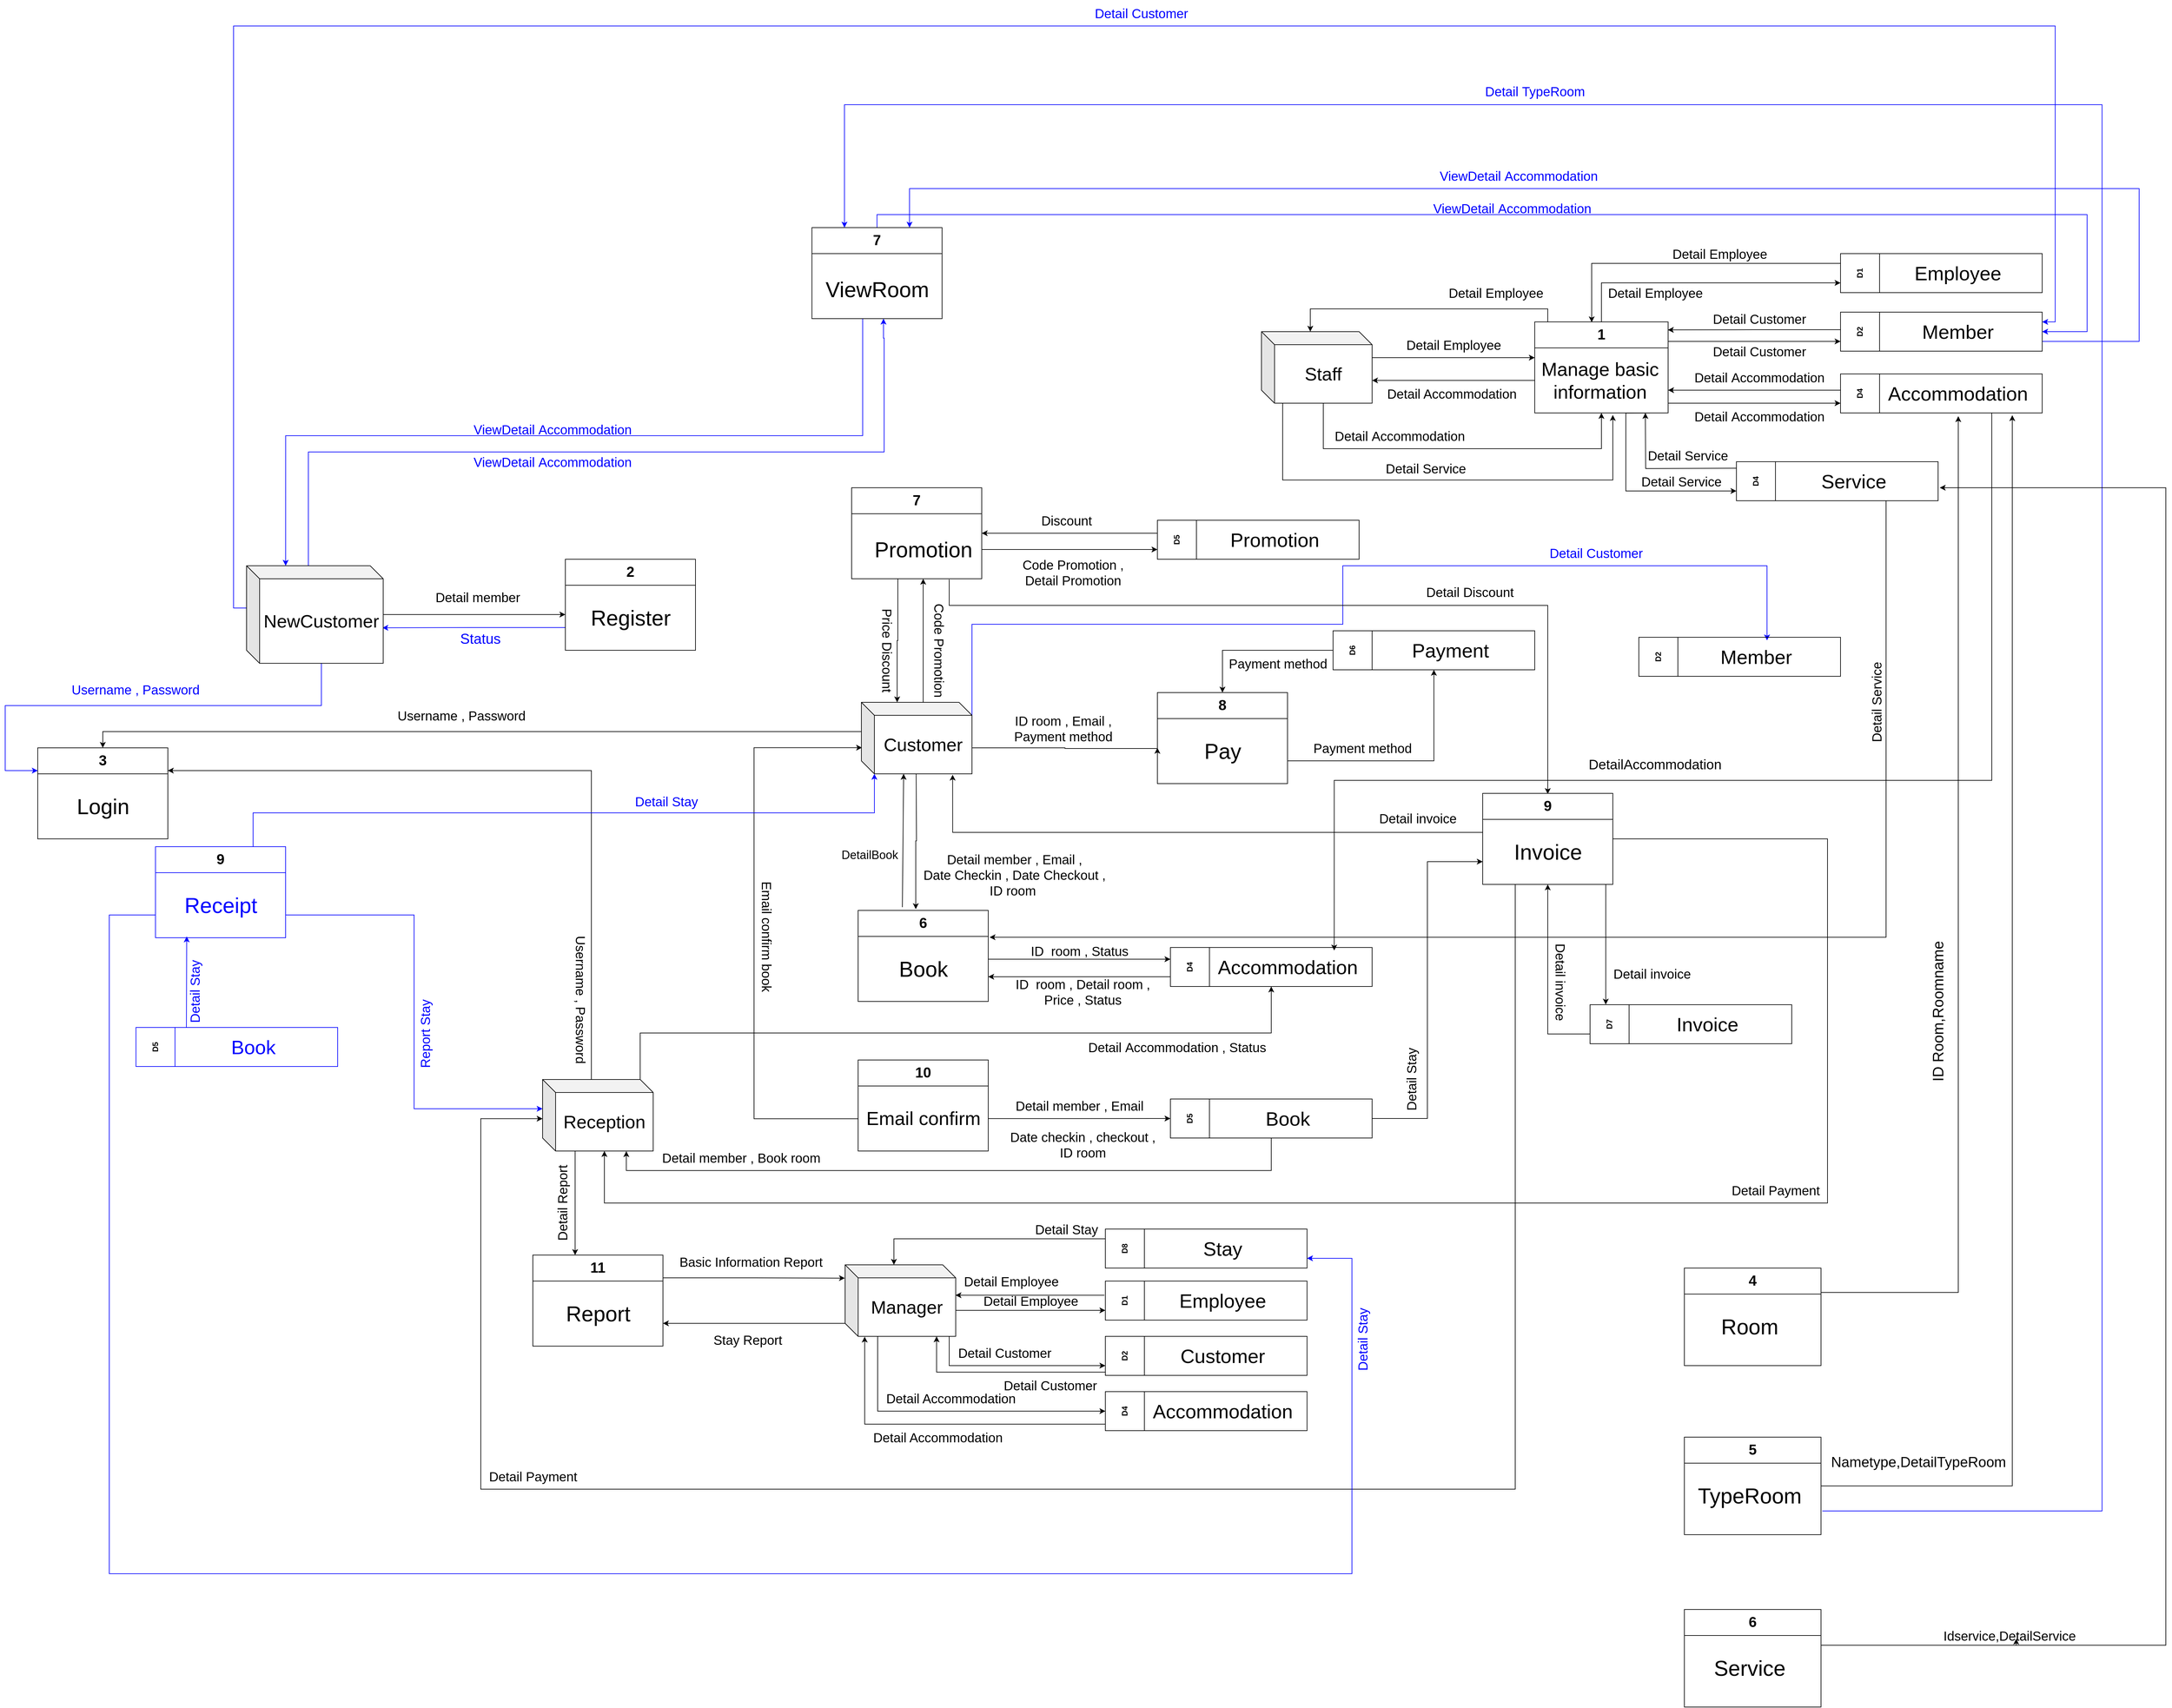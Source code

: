 <mxfile version="21.7.5" type="github">
  <diagram name="Page-1" id="EVB2JG9kK474J4FMBU9G">
    <mxGraphModel dx="7187" dy="5236" grid="1" gridSize="10" guides="1" tooltips="1" connect="1" arrows="1" fold="1" page="1" pageScale="1" pageWidth="827" pageHeight="1169" math="0" shadow="0">
      <root>
        <mxCell id="0" />
        <mxCell id="1" parent="0" />
        <mxCell id="6Yd9exaLA5xY4vGigwr5-12" value="&lt;font style=&quot;font-size: 22px;&quot;&gt;3&lt;/font&gt;" style="swimlane;whiteSpace=wrap;html=1;startSize=40;" parent="1" vertex="1">
          <mxGeometry x="-470" y="380" width="200" height="140" as="geometry" />
        </mxCell>
        <mxCell id="6Yd9exaLA5xY4vGigwr5-47" value="&lt;font style=&quot;font-size: 33px;&quot;&gt;Login&lt;/font&gt;" style="text;html=1;align=center;verticalAlign=middle;resizable=0;points=[];autosize=1;strokeColor=none;fillColor=none;" parent="6Yd9exaLA5xY4vGigwr5-12" vertex="1">
          <mxGeometry x="50" y="65" width="100" height="50" as="geometry" />
        </mxCell>
        <mxCell id="6Yd9exaLA5xY4vGigwr5-45" style="edgeStyle=orthogonalEdgeStyle;rounded=0;orthogonalLoop=1;jettySize=auto;html=1;exitX=0;exitY=0;exitDx=115;exitDy=150;entryX=0;entryY=0.25;entryDx=0;entryDy=0;exitPerimeter=0;strokeColor=#0000FF;" parent="1" source="x9j4PKglHA9XF4YdTZns-3" target="6Yd9exaLA5xY4vGigwr5-12" edge="1">
          <mxGeometry relative="1" as="geometry">
            <mxPoint x="96" y="460" as="sourcePoint" />
            <Array as="points">
              <mxPoint x="-34" y="315" />
              <mxPoint x="-520" y="315" />
              <mxPoint x="-520" y="415" />
            </Array>
          </mxGeometry>
        </mxCell>
        <mxCell id="6Yd9exaLA5xY4vGigwr5-36" value="&lt;font style=&quot;font-size: 20px;&quot;&gt;Detail member&lt;/font&gt;" style="text;html=1;align=center;verticalAlign=middle;resizable=0;points=[];autosize=1;strokeColor=none;fillColor=none;rotation=0;" parent="1" vertex="1">
          <mxGeometry x="131" y="128" width="150" height="40" as="geometry" />
        </mxCell>
        <mxCell id="6Yd9exaLA5xY4vGigwr5-46" value="&lt;font color=&quot;#0000ff&quot; style=&quot;font-size: 20px;&quot;&gt;Username , Password&lt;/font&gt;" style="text;html=1;align=center;verticalAlign=middle;resizable=0;points=[];autosize=1;strokeColor=none;fillColor=none;" parent="1" vertex="1">
          <mxGeometry x="-430" y="270" width="220" height="40" as="geometry" />
        </mxCell>
        <mxCell id="6Yd9exaLA5xY4vGigwr5-54" style="edgeStyle=orthogonalEdgeStyle;rounded=0;orthogonalLoop=1;jettySize=auto;html=1;entryX=0.443;entryY=-0.014;entryDx=0;entryDy=0;entryPerimeter=0;" parent="1" target="6Yd9exaLA5xY4vGigwr5-80" edge="1">
          <mxGeometry relative="1" as="geometry">
            <mxPoint x="880.17" y="415" as="sourcePoint" />
            <mxPoint x="880.17" y="635" as="targetPoint" />
          </mxGeometry>
        </mxCell>
        <mxCell id="6Yd9exaLA5xY4vGigwr5-55" style="edgeStyle=orthogonalEdgeStyle;rounded=0;orthogonalLoop=1;jettySize=auto;html=1;entryX=0.5;entryY=0;entryDx=0;entryDy=0;exitX=0;exitY=0;exitDx=0;exitDy=45;exitPerimeter=0;" parent="1" source="6Yd9exaLA5xY4vGigwr5-77" target="6Yd9exaLA5xY4vGigwr5-12" edge="1">
          <mxGeometry relative="1" as="geometry">
            <mxPoint x="721" y="410" as="sourcePoint" />
          </mxGeometry>
        </mxCell>
        <mxCell id="6Yd9exaLA5xY4vGigwr5-67" style="edgeStyle=orthogonalEdgeStyle;rounded=0;orthogonalLoop=1;jettySize=auto;html=1;exitX=1;exitY=0.5;exitDx=0;exitDy=0;" parent="1" target="6Yd9exaLA5xY4vGigwr5-64" edge="1">
          <mxGeometry relative="1" as="geometry">
            <mxPoint x="991" y="705" as="sourcePoint" />
            <mxPoint x="1261" y="700" as="targetPoint" />
            <Array as="points">
              <mxPoint x="1131" y="705" />
              <mxPoint x="1131" y="705" />
            </Array>
          </mxGeometry>
        </mxCell>
        <mxCell id="6Yd9exaLA5xY4vGigwr5-58" style="edgeStyle=orthogonalEdgeStyle;rounded=0;orthogonalLoop=1;jettySize=auto;html=1;entryX=0.006;entryY=0.634;entryDx=0;entryDy=0;entryPerimeter=0;exitX=0;exitY=0.508;exitDx=0;exitDy=0;exitPerimeter=0;" parent="1" source="6Yd9exaLA5xY4vGigwr5-83" target="6Yd9exaLA5xY4vGigwr5-77" edge="1">
          <mxGeometry relative="1" as="geometry">
            <mxPoint x="721" y="920" as="sourcePoint" />
            <mxPoint x="731" y="380" as="targetPoint" />
            <Array as="points">
              <mxPoint x="631" y="950" />
              <mxPoint x="631" y="380" />
            </Array>
          </mxGeometry>
        </mxCell>
        <mxCell id="6Yd9exaLA5xY4vGigwr5-68" style="edgeStyle=orthogonalEdgeStyle;rounded=0;orthogonalLoop=1;jettySize=auto;html=1;entryX=0;entryY=0.5;entryDx=0;entryDy=0;" parent="1" target="6Yd9exaLA5xY4vGigwr5-62" edge="1">
          <mxGeometry relative="1" as="geometry">
            <mxPoint x="991" y="950.067" as="sourcePoint" />
            <Array as="points">
              <mxPoint x="1041" y="950" />
              <mxPoint x="1041" y="950" />
            </Array>
          </mxGeometry>
        </mxCell>
        <mxCell id="6Yd9exaLA5xY4vGigwr5-59" value="&lt;font style=&quot;font-size: 20px;&quot;&gt;Username , Password&lt;/font&gt;" style="text;html=1;align=center;verticalAlign=middle;resizable=0;points=[];autosize=1;strokeColor=none;fillColor=none;" parent="1" vertex="1">
          <mxGeometry x="71" y="310" width="220" height="40" as="geometry" />
        </mxCell>
        <mxCell id="6Yd9exaLA5xY4vGigwr5-60" value="&lt;font style=&quot;font-size: 20px;&quot;&gt;Email confirm book&lt;/font&gt;" style="text;html=1;align=center;verticalAlign=middle;resizable=0;points=[];autosize=1;strokeColor=none;fillColor=none;rotation=90;" parent="1" vertex="1">
          <mxGeometry x="556" y="650" width="190" height="40" as="geometry" />
        </mxCell>
        <mxCell id="6Yd9exaLA5xY4vGigwr5-124" style="edgeStyle=orthogonalEdgeStyle;rounded=0;orthogonalLoop=1;jettySize=auto;html=1;exitX=1;exitY=0.5;exitDx=0;exitDy=0;entryX=0;entryY=0.75;entryDx=0;entryDy=0;" parent="1" source="6Yd9exaLA5xY4vGigwr5-62" target="6Yd9exaLA5xY4vGigwr5-114" edge="1">
          <mxGeometry relative="1" as="geometry" />
        </mxCell>
        <mxCell id="6Yd9exaLA5xY4vGigwr5-223" style="edgeStyle=orthogonalEdgeStyle;rounded=0;orthogonalLoop=1;jettySize=auto;html=1;exitX=0.5;exitY=1;exitDx=0;exitDy=0;entryX=0.757;entryY=1.002;entryDx=0;entryDy=0;entryPerimeter=0;" parent="1" source="6Yd9exaLA5xY4vGigwr5-62" target="6Yd9exaLA5xY4vGigwr5-170" edge="1">
          <mxGeometry relative="1" as="geometry">
            <Array as="points">
              <mxPoint x="1426" y="1030" />
              <mxPoint x="435" y="1030" />
            </Array>
          </mxGeometry>
        </mxCell>
        <mxCell id="6Yd9exaLA5xY4vGigwr5-62" value="D5" style="swimlane;horizontal=0;whiteSpace=wrap;html=1;startSize=60;" parent="1" vertex="1">
          <mxGeometry x="1271" y="920" width="310" height="60" as="geometry" />
        </mxCell>
        <mxCell id="6Yd9exaLA5xY4vGigwr5-63" value="&lt;span style=&quot;font-size: 30px;&quot;&gt;Book&lt;/span&gt;" style="text;html=1;align=center;verticalAlign=middle;resizable=0;points=[];autosize=1;strokeColor=none;fillColor=none;" parent="6Yd9exaLA5xY4vGigwr5-62" vertex="1">
          <mxGeometry x="135" y="5" width="90" height="50" as="geometry" />
        </mxCell>
        <mxCell id="6Yd9exaLA5xY4vGigwr5-70" style="edgeStyle=orthogonalEdgeStyle;rounded=0;orthogonalLoop=1;jettySize=auto;html=1;exitX=0;exitY=0.75;exitDx=0;exitDy=0;" parent="1" source="6Yd9exaLA5xY4vGigwr5-64" edge="1">
          <mxGeometry relative="1" as="geometry">
            <mxPoint x="991" y="732" as="targetPoint" />
            <Array as="points">
              <mxPoint x="991" y="732" />
            </Array>
          </mxGeometry>
        </mxCell>
        <mxCell id="6Yd9exaLA5xY4vGigwr5-64" value="D4" style="swimlane;horizontal=0;whiteSpace=wrap;html=1;startSize=60;" parent="1" vertex="1">
          <mxGeometry x="1271" y="687" width="310" height="60" as="geometry" />
        </mxCell>
        <mxCell id="6Yd9exaLA5xY4vGigwr5-65" value="&lt;font style=&quot;font-size: 30px;&quot;&gt;Accommodation&lt;/font&gt;" style="text;html=1;align=center;verticalAlign=middle;resizable=0;points=[];autosize=1;strokeColor=none;fillColor=none;" parent="6Yd9exaLA5xY4vGigwr5-64" vertex="1">
          <mxGeometry x="60" y="5" width="240" height="50" as="geometry" />
        </mxCell>
        <mxCell id="6Yd9exaLA5xY4vGigwr5-69" value="&lt;font style=&quot;font-size: 20px;&quot;&gt;ID&amp;nbsp; room , Status&lt;/font&gt;" style="text;html=1;align=center;verticalAlign=middle;resizable=0;points=[];autosize=1;strokeColor=none;fillColor=none;" parent="1" vertex="1">
          <mxGeometry x="1046" y="672" width="170" height="40" as="geometry" />
        </mxCell>
        <mxCell id="6Yd9exaLA5xY4vGigwr5-71" value="&lt;font style=&quot;font-size: 20px;&quot;&gt;ID&amp;nbsp; room , Detail room ,&lt;br&gt;Price , Status&lt;/font&gt;" style="text;html=1;align=center;verticalAlign=middle;resizable=0;points=[];autosize=1;strokeColor=none;fillColor=none;" parent="1" vertex="1">
          <mxGeometry x="1021" y="725" width="230" height="60" as="geometry" />
        </mxCell>
        <mxCell id="6Yd9exaLA5xY4vGigwr5-74" value="&lt;span style=&quot;font-size: 20px;&quot;&gt;Detail member , Email&lt;/span&gt;" style="text;html=1;align=center;verticalAlign=middle;resizable=0;points=[];autosize=1;strokeColor=none;fillColor=none;" parent="1" vertex="1">
          <mxGeometry x="1021" y="910" width="220" height="40" as="geometry" />
        </mxCell>
        <mxCell id="6Yd9exaLA5xY4vGigwr5-75" value="&lt;span style=&quot;font-size: 20px;&quot;&gt;Date checkin , checkout ,&lt;br&gt;ID room&lt;/span&gt;" style="text;html=1;align=center;verticalAlign=middle;resizable=0;points=[];autosize=1;strokeColor=none;fillColor=none;" parent="1" vertex="1">
          <mxGeometry x="1011" y="960" width="250" height="60" as="geometry" />
        </mxCell>
        <mxCell id="6Yd9exaLA5xY4vGigwr5-94" style="edgeStyle=orthogonalEdgeStyle;rounded=0;orthogonalLoop=1;jettySize=auto;html=1;exitX=0;exitY=0;exitDx=75;exitDy=0;exitPerimeter=0;entryX=0.75;entryY=1;entryDx=0;entryDy=0;" parent="1" edge="1">
          <mxGeometry relative="1" as="geometry">
            <mxPoint x="831" y="310" as="sourcePoint" />
            <mxPoint x="891" y="120" as="targetPoint" />
            <Array as="points">
              <mxPoint x="891" y="310" />
            </Array>
          </mxGeometry>
        </mxCell>
        <mxCell id="6Yd9exaLA5xY4vGigwr5-112" style="edgeStyle=orthogonalEdgeStyle;rounded=0;orthogonalLoop=1;jettySize=auto;html=1;exitX=0;exitY=0;exitDx=170;exitDy=65;exitPerimeter=0;" parent="1" source="6Yd9exaLA5xY4vGigwr5-77" edge="1">
          <mxGeometry relative="1" as="geometry">
            <mxPoint x="1251" y="380" as="targetPoint" />
            <Array as="points">
              <mxPoint x="966" y="380" />
              <mxPoint x="1109" y="380" />
              <mxPoint x="1251" y="381" />
            </Array>
          </mxGeometry>
        </mxCell>
        <mxCell id="eCwXJ-lsIu1Mq8TBjTkr-16" style="edgeStyle=orthogonalEdgeStyle;rounded=0;orthogonalLoop=1;jettySize=auto;html=1;exitX=0;exitY=0;exitDx=170;exitDy=20;exitPerimeter=0;entryX=0.631;entryY=-0.005;entryDx=0;entryDy=0;entryPerimeter=0;strokeColor=#0000FF;" edge="1" parent="1" source="6Yd9exaLA5xY4vGigwr5-77" target="eCwXJ-lsIu1Mq8TBjTkr-15">
          <mxGeometry relative="1" as="geometry">
            <Array as="points">
              <mxPoint x="966" y="190" />
              <mxPoint x="1536" y="190" />
              <mxPoint x="1536" y="100" />
              <mxPoint x="2188" y="100" />
            </Array>
          </mxGeometry>
        </mxCell>
        <mxCell id="6Yd9exaLA5xY4vGigwr5-77" value="&lt;font style=&quot;font-size: 28px;&quot;&gt;Customer&lt;/font&gt;" style="shape=cube;whiteSpace=wrap;html=1;boundedLbl=1;backgroundOutline=1;darkOpacity=0.05;darkOpacity2=0.1;" parent="1" vertex="1">
          <mxGeometry x="796" y="310" width="170" height="110" as="geometry" />
        </mxCell>
        <mxCell id="G4Wa9GA4Rg9XZmVomABa-12" style="edgeStyle=orthogonalEdgeStyle;rounded=0;orthogonalLoop=1;jettySize=auto;html=1;exitX=0;exitY=0.75;exitDx=0;exitDy=0;entryX=0.994;entryY=0.636;entryDx=0;entryDy=0;entryPerimeter=0;strokeColor=#0000FF;" parent="1" source="6Yd9exaLA5xY4vGigwr5-78" target="x9j4PKglHA9XF4YdTZns-3" edge="1">
          <mxGeometry relative="1" as="geometry" />
        </mxCell>
        <mxCell id="6Yd9exaLA5xY4vGigwr5-78" value="&lt;font style=&quot;font-size: 22px;&quot;&gt;2&lt;/font&gt;" style="swimlane;whiteSpace=wrap;html=1;startSize=40;" parent="1" vertex="1">
          <mxGeometry x="341" y="90" width="200" height="140" as="geometry" />
        </mxCell>
        <mxCell id="6Yd9exaLA5xY4vGigwr5-79" value="&lt;font style=&quot;font-size: 33px;&quot;&gt;Register&lt;/font&gt;" style="text;html=1;align=center;verticalAlign=middle;resizable=0;points=[];autosize=1;strokeColor=none;fillColor=none;" parent="6Yd9exaLA5xY4vGigwr5-78" vertex="1">
          <mxGeometry x="25" y="65" width="150" height="50" as="geometry" />
        </mxCell>
        <mxCell id="6Yd9exaLA5xY4vGigwr5-80" value="&lt;font style=&quot;font-size: 22px;&quot;&gt;6&lt;/font&gt;" style="swimlane;whiteSpace=wrap;html=1;startSize=40;" parent="1" vertex="1">
          <mxGeometry x="791" y="630" width="200" height="140" as="geometry" />
        </mxCell>
        <mxCell id="6Yd9exaLA5xY4vGigwr5-81" value="&lt;span style=&quot;font-size: 33px;&quot;&gt;Book&lt;/span&gt;" style="text;html=1;align=center;verticalAlign=middle;resizable=0;points=[];autosize=1;strokeColor=none;fillColor=none;" parent="6Yd9exaLA5xY4vGigwr5-80" vertex="1">
          <mxGeometry x="50" y="65" width="100" height="50" as="geometry" />
        </mxCell>
        <mxCell id="6Yd9exaLA5xY4vGigwr5-82" value="&lt;font style=&quot;font-size: 22px;&quot;&gt;10&lt;/font&gt;" style="swimlane;whiteSpace=wrap;html=1;startSize=40;" parent="1" vertex="1">
          <mxGeometry x="791" y="860" width="200" height="140" as="geometry" />
        </mxCell>
        <mxCell id="6Yd9exaLA5xY4vGigwr5-83" value="&lt;font style=&quot;font-size: 29px;&quot;&gt;Email confirm&lt;/font&gt;" style="text;html=1;align=center;verticalAlign=middle;resizable=0;points=[];autosize=1;strokeColor=none;fillColor=none;" parent="6Yd9exaLA5xY4vGigwr5-82" vertex="1">
          <mxGeometry y="65" width="200" height="50" as="geometry" />
        </mxCell>
        <mxCell id="6Yd9exaLA5xY4vGigwr5-90" value="&lt;span style=&quot;font-size: 20px;&quot;&gt;Detail member , Email ,&lt;br&gt;Date Checkin , Date Checkout ,&lt;br&gt;ID room&amp;nbsp;&lt;/span&gt;" style="text;html=1;align=center;verticalAlign=middle;resizable=0;points=[];autosize=1;strokeColor=none;fillColor=none;" parent="1" vertex="1">
          <mxGeometry x="881" y="530" width="300" height="90" as="geometry" />
        </mxCell>
        <mxCell id="6Yd9exaLA5xY4vGigwr5-93" style="edgeStyle=orthogonalEdgeStyle;rounded=0;orthogonalLoop=1;jettySize=auto;html=1;exitX=0.25;exitY=1;exitDx=0;exitDy=0;" parent="1" edge="1">
          <mxGeometry relative="1" as="geometry">
            <mxPoint x="852" y="120" as="sourcePoint" />
            <mxPoint x="851" y="310" as="targetPoint" />
            <Array as="points">
              <mxPoint x="852" y="215" />
            </Array>
          </mxGeometry>
        </mxCell>
        <mxCell id="6Yd9exaLA5xY4vGigwr5-100" style="edgeStyle=orthogonalEdgeStyle;rounded=0;orthogonalLoop=1;jettySize=auto;html=1;exitX=1;exitY=0.75;exitDx=0;exitDy=0;entryX=0;entryY=0.75;entryDx=0;entryDy=0;" parent="1" source="6Yd9exaLA5xY4vGigwr5-91" target="6Yd9exaLA5xY4vGigwr5-97" edge="1">
          <mxGeometry relative="1" as="geometry">
            <Array as="points">
              <mxPoint x="981" y="75" />
            </Array>
          </mxGeometry>
        </mxCell>
        <mxCell id="6Yd9exaLA5xY4vGigwr5-116" style="edgeStyle=orthogonalEdgeStyle;rounded=0;orthogonalLoop=1;jettySize=auto;html=1;entryX=0.5;entryY=0;entryDx=0;entryDy=0;" parent="1" edge="1">
          <mxGeometry relative="1" as="geometry">
            <mxPoint x="931" y="121" as="sourcePoint" />
            <Array as="points">
              <mxPoint x="931" y="161" />
              <mxPoint x="1851" y="161" />
            </Array>
            <mxPoint x="1851" y="451" as="targetPoint" />
          </mxGeometry>
        </mxCell>
        <mxCell id="6Yd9exaLA5xY4vGigwr5-91" value="&lt;font style=&quot;font-size: 22px;&quot;&gt;7&lt;/font&gt;" style="swimlane;whiteSpace=wrap;html=1;startSize=40;" parent="1" vertex="1">
          <mxGeometry x="781" y="-20" width="200" height="140" as="geometry" />
        </mxCell>
        <mxCell id="6Yd9exaLA5xY4vGigwr5-92" value="&lt;font style=&quot;font-size: 33px;&quot;&gt;Promotion&lt;/font&gt;" style="text;html=1;align=center;verticalAlign=middle;resizable=0;points=[];autosize=1;strokeColor=none;fillColor=none;" parent="6Yd9exaLA5xY4vGigwr5-91" vertex="1">
          <mxGeometry x="25" y="70" width="170" height="50" as="geometry" />
        </mxCell>
        <mxCell id="6Yd9exaLA5xY4vGigwr5-95" value="&lt;font style=&quot;font-size: 20px;&quot;&gt;Code Promotion&lt;/font&gt;" style="text;html=1;align=center;verticalAlign=middle;resizable=0;points=[];autosize=1;strokeColor=none;fillColor=none;rotation=90;" parent="1" vertex="1">
          <mxGeometry x="831" y="210" width="170" height="40" as="geometry" />
        </mxCell>
        <mxCell id="6Yd9exaLA5xY4vGigwr5-96" value="&lt;font style=&quot;font-size: 20px;&quot;&gt;Price Discount&lt;/font&gt;" style="text;html=1;align=center;verticalAlign=middle;resizable=0;points=[];autosize=1;strokeColor=none;fillColor=none;rotation=90;" parent="1" vertex="1">
          <mxGeometry x="761" y="210" width="150" height="40" as="geometry" />
        </mxCell>
        <mxCell id="6Yd9exaLA5xY4vGigwr5-99" style="edgeStyle=orthogonalEdgeStyle;rounded=0;orthogonalLoop=1;jettySize=auto;html=1;exitX=0;exitY=0.25;exitDx=0;exitDy=0;entryX=1;entryY=0.5;entryDx=0;entryDy=0;" parent="1" source="6Yd9exaLA5xY4vGigwr5-97" target="6Yd9exaLA5xY4vGigwr5-91" edge="1">
          <mxGeometry relative="1" as="geometry">
            <Array as="points">
              <mxPoint x="1251" y="50" />
            </Array>
          </mxGeometry>
        </mxCell>
        <mxCell id="6Yd9exaLA5xY4vGigwr5-97" value="D5" style="swimlane;horizontal=0;whiteSpace=wrap;html=1;startSize=60;" parent="1" vertex="1">
          <mxGeometry x="1251" y="30" width="310" height="60" as="geometry" />
        </mxCell>
        <mxCell id="6Yd9exaLA5xY4vGigwr5-98" value="&lt;font style=&quot;font-size: 30px;&quot;&gt;Promotion&lt;/font&gt;" style="text;html=1;align=center;verticalAlign=middle;resizable=0;points=[];autosize=1;strokeColor=none;fillColor=none;" parent="6Yd9exaLA5xY4vGigwr5-97" vertex="1">
          <mxGeometry x="100" y="5" width="160" height="50" as="geometry" />
        </mxCell>
        <mxCell id="6Yd9exaLA5xY4vGigwr5-101" value="&lt;font style=&quot;font-size: 20px;&quot;&gt;Discount&lt;/font&gt;" style="text;html=1;align=center;verticalAlign=middle;resizable=0;points=[];autosize=1;strokeColor=none;fillColor=none;" parent="1" vertex="1">
          <mxGeometry x="1061" y="10" width="100" height="40" as="geometry" />
        </mxCell>
        <mxCell id="6Yd9exaLA5xY4vGigwr5-102" value="&lt;font style=&quot;font-size: 20px;&quot;&gt;Code Promotion ,&lt;br&gt;Detail Promotion&lt;br&gt;&lt;/font&gt;" style="text;html=1;align=center;verticalAlign=middle;resizable=0;points=[];autosize=1;strokeColor=none;fillColor=none;" parent="1" vertex="1">
          <mxGeometry x="1031" y="80" width="180" height="60" as="geometry" />
        </mxCell>
        <mxCell id="6Yd9exaLA5xY4vGigwr5-107" style="edgeStyle=orthogonalEdgeStyle;rounded=0;orthogonalLoop=1;jettySize=auto;html=1;exitX=1;exitY=0.75;exitDx=0;exitDy=0;entryX=0.5;entryY=1;entryDx=0;entryDy=0;" parent="1" source="6Yd9exaLA5xY4vGigwr5-103" target="6Yd9exaLA5xY4vGigwr5-105" edge="1">
          <mxGeometry relative="1" as="geometry" />
        </mxCell>
        <mxCell id="6Yd9exaLA5xY4vGigwr5-103" value="&lt;font style=&quot;font-size: 22px;&quot;&gt;8&lt;/font&gt;" style="swimlane;whiteSpace=wrap;html=1;startSize=40;" parent="1" vertex="1">
          <mxGeometry x="1251" y="295" width="200" height="140" as="geometry" />
        </mxCell>
        <mxCell id="6Yd9exaLA5xY4vGigwr5-104" value="&lt;font style=&quot;font-size: 33px;&quot;&gt;Pay&lt;/font&gt;" style="text;html=1;align=center;verticalAlign=middle;resizable=0;points=[];autosize=1;strokeColor=none;fillColor=none;" parent="6Yd9exaLA5xY4vGigwr5-103" vertex="1">
          <mxGeometry x="60" y="65" width="80" height="50" as="geometry" />
        </mxCell>
        <mxCell id="6Yd9exaLA5xY4vGigwr5-109" style="edgeStyle=orthogonalEdgeStyle;rounded=0;orthogonalLoop=1;jettySize=auto;html=1;exitX=0;exitY=0.5;exitDx=0;exitDy=0;entryX=0.5;entryY=0;entryDx=0;entryDy=0;" parent="1" source="6Yd9exaLA5xY4vGigwr5-105" target="6Yd9exaLA5xY4vGigwr5-103" edge="1">
          <mxGeometry relative="1" as="geometry" />
        </mxCell>
        <mxCell id="6Yd9exaLA5xY4vGigwr5-105" value="D6" style="swimlane;horizontal=0;whiteSpace=wrap;html=1;startSize=60;" parent="1" vertex="1">
          <mxGeometry x="1521" y="200" width="310" height="60" as="geometry" />
        </mxCell>
        <mxCell id="6Yd9exaLA5xY4vGigwr5-106" value="&lt;font style=&quot;font-size: 30px;&quot;&gt;Payment&lt;/font&gt;" style="text;html=1;align=center;verticalAlign=middle;resizable=0;points=[];autosize=1;strokeColor=none;fillColor=none;" parent="6Yd9exaLA5xY4vGigwr5-105" vertex="1">
          <mxGeometry x="110" y="5" width="140" height="50" as="geometry" />
        </mxCell>
        <mxCell id="6Yd9exaLA5xY4vGigwr5-108" value="&lt;font style=&quot;font-size: 20px;&quot;&gt;Payment method&lt;/font&gt;" style="text;html=1;align=center;verticalAlign=middle;resizable=0;points=[];autosize=1;strokeColor=none;fillColor=none;" parent="1" vertex="1">
          <mxGeometry x="1481" y="360" width="170" height="40" as="geometry" />
        </mxCell>
        <mxCell id="6Yd9exaLA5xY4vGigwr5-110" value="&lt;font style=&quot;font-size: 20px;&quot;&gt;Payment method&lt;/font&gt;" style="text;html=1;align=center;verticalAlign=middle;resizable=0;points=[];autosize=1;strokeColor=none;fillColor=none;" parent="1" vertex="1">
          <mxGeometry x="1351" y="230" width="170" height="40" as="geometry" />
        </mxCell>
        <mxCell id="6Yd9exaLA5xY4vGigwr5-113" value="&lt;font style=&quot;font-size: 20px;&quot;&gt;ID room , Email ,&lt;br&gt;Payment method&lt;br&gt;&lt;/font&gt;" style="text;html=1;align=center;verticalAlign=middle;resizable=0;points=[];autosize=1;strokeColor=none;fillColor=none;" parent="1" vertex="1">
          <mxGeometry x="1021" y="320" width="170" height="60" as="geometry" />
        </mxCell>
        <mxCell id="6Yd9exaLA5xY4vGigwr5-118" style="edgeStyle=orthogonalEdgeStyle;rounded=0;orthogonalLoop=1;jettySize=auto;html=1;exitX=0;exitY=0.25;exitDx=0;exitDy=0;entryX=0.825;entryY=1.012;entryDx=0;entryDy=0;entryPerimeter=0;" parent="1" source="6Yd9exaLA5xY4vGigwr5-114" target="6Yd9exaLA5xY4vGigwr5-77" edge="1">
          <mxGeometry relative="1" as="geometry">
            <Array as="points">
              <mxPoint x="1751" y="510" />
              <mxPoint x="936" y="510" />
            </Array>
          </mxGeometry>
        </mxCell>
        <mxCell id="6Yd9exaLA5xY4vGigwr5-122" style="edgeStyle=orthogonalEdgeStyle;rounded=0;orthogonalLoop=1;jettySize=auto;html=1;exitX=0.5;exitY=1;exitDx=0;exitDy=0;entryX=0.078;entryY=-0.004;entryDx=0;entryDy=0;entryPerimeter=0;" parent="1" source="6Yd9exaLA5xY4vGigwr5-114" target="6Yd9exaLA5xY4vGigwr5-120" edge="1">
          <mxGeometry relative="1" as="geometry">
            <mxPoint x="1941" y="740" as="targetPoint" />
            <Array as="points">
              <mxPoint x="1940" y="590" />
            </Array>
          </mxGeometry>
        </mxCell>
        <mxCell id="6Yd9exaLA5xY4vGigwr5-187" style="edgeStyle=orthogonalEdgeStyle;rounded=0;orthogonalLoop=1;jettySize=auto;html=1;exitX=1;exitY=0.5;exitDx=0;exitDy=0;entryX=0;entryY=0;entryDx=95;entryDy=110;entryPerimeter=0;" parent="1" source="6Yd9exaLA5xY4vGigwr5-114" target="6Yd9exaLA5xY4vGigwr5-170" edge="1">
          <mxGeometry relative="1" as="geometry">
            <mxPoint x="421" y="1020" as="targetPoint" />
            <Array as="points">
              <mxPoint x="2281" y="520" />
              <mxPoint x="2281" y="1080" />
              <mxPoint x="401" y="1080" />
            </Array>
          </mxGeometry>
        </mxCell>
        <mxCell id="6Yd9exaLA5xY4vGigwr5-226" style="edgeStyle=orthogonalEdgeStyle;rounded=0;orthogonalLoop=1;jettySize=auto;html=1;exitX=0;exitY=1;exitDx=0;exitDy=0;entryX=0;entryY=0.548;entryDx=0;entryDy=0;entryPerimeter=0;" parent="1" target="6Yd9exaLA5xY4vGigwr5-170" edge="1">
          <mxGeometry relative="1" as="geometry">
            <mxPoint x="1801" y="590" as="sourcePoint" />
            <mxPoint x="251" y="950" as="targetPoint" />
            <Array as="points">
              <mxPoint x="1801" y="1520" />
              <mxPoint x="211" y="1520" />
              <mxPoint x="211" y="950" />
            </Array>
          </mxGeometry>
        </mxCell>
        <mxCell id="6Yd9exaLA5xY4vGigwr5-114" value="&lt;font style=&quot;font-size: 22px;&quot;&gt;9&lt;/font&gt;" style="swimlane;whiteSpace=wrap;html=1;startSize=40;" parent="1" vertex="1">
          <mxGeometry x="1751" y="450" width="200" height="140" as="geometry" />
        </mxCell>
        <mxCell id="6Yd9exaLA5xY4vGigwr5-115" value="&lt;font style=&quot;font-size: 33px;&quot;&gt;Invoice&lt;/font&gt;" style="text;html=1;align=center;verticalAlign=middle;resizable=0;points=[];autosize=1;strokeColor=none;fillColor=none;" parent="6Yd9exaLA5xY4vGigwr5-114" vertex="1">
          <mxGeometry x="35" y="65" width="130" height="50" as="geometry" />
        </mxCell>
        <mxCell id="6Yd9exaLA5xY4vGigwr5-117" value="&lt;font style=&quot;font-size: 20px;&quot;&gt;Detail Discount&lt;/font&gt;" style="text;html=1;align=center;verticalAlign=middle;resizable=0;points=[];autosize=1;strokeColor=none;fillColor=none;" parent="1" vertex="1">
          <mxGeometry x="1651" y="120" width="160" height="40" as="geometry" />
        </mxCell>
        <mxCell id="6Yd9exaLA5xY4vGigwr5-119" value="&lt;font style=&quot;font-size: 20px;&quot;&gt;Detail invoice&lt;/font&gt;" style="text;html=1;align=center;verticalAlign=middle;resizable=0;points=[];autosize=1;strokeColor=none;fillColor=none;" parent="1" vertex="1">
          <mxGeometry x="1581" y="468" width="140" height="40" as="geometry" />
        </mxCell>
        <mxCell id="6Yd9exaLA5xY4vGigwr5-123" style="edgeStyle=orthogonalEdgeStyle;rounded=0;orthogonalLoop=1;jettySize=auto;html=1;exitX=0;exitY=0.75;exitDx=0;exitDy=0;entryX=0.5;entryY=1;entryDx=0;entryDy=0;" parent="1" source="6Yd9exaLA5xY4vGigwr5-120" target="6Yd9exaLA5xY4vGigwr5-114" edge="1">
          <mxGeometry relative="1" as="geometry" />
        </mxCell>
        <mxCell id="6Yd9exaLA5xY4vGigwr5-120" value="D7" style="swimlane;horizontal=0;whiteSpace=wrap;html=1;startSize=60;" parent="1" vertex="1">
          <mxGeometry x="1916" y="775" width="310" height="60" as="geometry" />
        </mxCell>
        <mxCell id="6Yd9exaLA5xY4vGigwr5-121" value="&lt;font style=&quot;font-size: 30px;&quot;&gt;Invoice&lt;/font&gt;" style="text;html=1;align=center;verticalAlign=middle;resizable=0;points=[];autosize=1;strokeColor=none;fillColor=none;" parent="6Yd9exaLA5xY4vGigwr5-120" vertex="1">
          <mxGeometry x="120" y="5" width="120" height="50" as="geometry" />
        </mxCell>
        <mxCell id="6Yd9exaLA5xY4vGigwr5-125" value="&lt;font style=&quot;font-size: 20px;&quot;&gt;Detail invoice&lt;/font&gt;" style="text;html=1;align=center;verticalAlign=middle;resizable=0;points=[];autosize=1;strokeColor=none;fillColor=none;rotation=0;" parent="1" vertex="1">
          <mxGeometry x="1941" y="707" width="140" height="40" as="geometry" />
        </mxCell>
        <mxCell id="6Yd9exaLA5xY4vGigwr5-126" value="&lt;font style=&quot;font-size: 20px;&quot;&gt;Detail invoice&lt;/font&gt;" style="text;html=1;align=center;verticalAlign=middle;resizable=0;points=[];autosize=1;strokeColor=none;fillColor=none;rotation=90;" parent="1" vertex="1">
          <mxGeometry x="1801" y="720" width="140" height="40" as="geometry" />
        </mxCell>
        <mxCell id="6Yd9exaLA5xY4vGigwr5-127" value="&lt;font style=&quot;font-size: 20px;&quot;&gt;Detail Stay&lt;/font&gt;" style="text;html=1;align=center;verticalAlign=middle;resizable=0;points=[];autosize=1;strokeColor=none;fillColor=none;rotation=-90;" parent="1" vertex="1">
          <mxGeometry x="1581" y="870" width="120" height="40" as="geometry" />
        </mxCell>
        <mxCell id="6Yd9exaLA5xY4vGigwr5-133" style="edgeStyle=orthogonalEdgeStyle;rounded=0;orthogonalLoop=1;jettySize=auto;html=1;exitX=0;exitY=0;exitDx=170;exitDy=20;exitPerimeter=0;" parent="1" source="6Yd9exaLA5xY4vGigwr5-130" edge="1">
          <mxGeometry relative="1" as="geometry">
            <mxPoint x="1831" y="-220" as="targetPoint" />
            <Array as="points">
              <mxPoint x="1581" y="-220" />
              <mxPoint x="1786" y="-220" />
            </Array>
          </mxGeometry>
        </mxCell>
        <mxCell id="6Yd9exaLA5xY4vGigwr5-165" style="edgeStyle=orthogonalEdgeStyle;rounded=0;orthogonalLoop=1;jettySize=auto;html=1;exitX=0;exitY=0;exitDx=95;exitDy=110;exitPerimeter=0;entryX=0.5;entryY=1;entryDx=0;entryDy=0;" parent="1" source="6Yd9exaLA5xY4vGigwr5-130" target="6Yd9exaLA5xY4vGigwr5-131" edge="1">
          <mxGeometry relative="1" as="geometry">
            <Array as="points">
              <mxPoint x="1506" y="-80" />
              <mxPoint x="1934" y="-80" />
            </Array>
          </mxGeometry>
        </mxCell>
        <mxCell id="6Yd9exaLA5xY4vGigwr5-130" value="&lt;font style=&quot;font-size: 28px;&quot;&gt;Staff&lt;/font&gt;" style="shape=cube;whiteSpace=wrap;html=1;boundedLbl=1;backgroundOutline=1;darkOpacity=0.05;darkOpacity2=0.1;" parent="1" vertex="1">
          <mxGeometry x="1411" y="-260" width="170" height="110" as="geometry" />
        </mxCell>
        <mxCell id="6Yd9exaLA5xY4vGigwr5-149" style="edgeStyle=orthogonalEdgeStyle;rounded=0;orthogonalLoop=1;jettySize=auto;html=1;exitX=1;exitY=0.25;exitDx=0;exitDy=0;entryX=0;entryY=0.75;entryDx=0;entryDy=0;" parent="1" source="6Yd9exaLA5xY4vGigwr5-131" target="6Yd9exaLA5xY4vGigwr5-140" edge="1">
          <mxGeometry relative="1" as="geometry">
            <Array as="points">
              <mxPoint x="2036" y="-245" />
            </Array>
          </mxGeometry>
        </mxCell>
        <mxCell id="6Yd9exaLA5xY4vGigwr5-152" style="edgeStyle=orthogonalEdgeStyle;rounded=0;orthogonalLoop=1;jettySize=auto;html=1;exitX=1;exitY=1;exitDx=0;exitDy=0;entryX=0;entryY=0.75;entryDx=0;entryDy=0;" parent="1" source="6Yd9exaLA5xY4vGigwr5-131" target="6Yd9exaLA5xY4vGigwr5-142" edge="1">
          <mxGeometry relative="1" as="geometry">
            <Array as="points">
              <mxPoint x="2036" y="-150" />
            </Array>
          </mxGeometry>
        </mxCell>
        <mxCell id="6Yd9exaLA5xY4vGigwr5-156" style="edgeStyle=orthogonalEdgeStyle;rounded=0;orthogonalLoop=1;jettySize=auto;html=1;exitX=0.5;exitY=0;exitDx=0;exitDy=0;entryX=0;entryY=0.75;entryDx=0;entryDy=0;" parent="1" source="6Yd9exaLA5xY4vGigwr5-131" target="6Yd9exaLA5xY4vGigwr5-138" edge="1">
          <mxGeometry relative="1" as="geometry" />
        </mxCell>
        <mxCell id="6Yd9exaLA5xY4vGigwr5-168" style="edgeStyle=orthogonalEdgeStyle;rounded=0;orthogonalLoop=1;jettySize=auto;html=1;exitX=0;exitY=0;exitDx=0;exitDy=0;entryX=0;entryY=0;entryDx=75;entryDy=0;entryPerimeter=0;" parent="1" source="6Yd9exaLA5xY4vGigwr5-131" target="6Yd9exaLA5xY4vGigwr5-130" edge="1">
          <mxGeometry relative="1" as="geometry">
            <Array as="points">
              <mxPoint x="1851" y="-275" />
              <mxPoint x="1851" y="-295" />
              <mxPoint x="1486" y="-295" />
            </Array>
          </mxGeometry>
        </mxCell>
        <mxCell id="6Yd9exaLA5xY4vGigwr5-131" value="&lt;font style=&quot;font-size: 22px;&quot;&gt;1&lt;/font&gt;" style="swimlane;whiteSpace=wrap;html=1;startSize=40;" parent="1" vertex="1">
          <mxGeometry x="1831" y="-275" width="205" height="140" as="geometry" />
        </mxCell>
        <mxCell id="6Yd9exaLA5xY4vGigwr5-132" value="&lt;font style=&quot;font-size: 29px;&quot;&gt;Manage basic&lt;br&gt;information&lt;/font&gt;" style="text;html=1;align=center;verticalAlign=middle;resizable=0;points=[];autosize=1;strokeColor=none;fillColor=none;" parent="6Yd9exaLA5xY4vGigwr5-131" vertex="1">
          <mxGeometry y="50" width="200" height="80" as="geometry" />
        </mxCell>
        <mxCell id="6Yd9exaLA5xY4vGigwr5-136" value="&lt;font style=&quot;font-size: 20px;&quot;&gt;Detail Employee&lt;/font&gt;" style="text;html=1;align=center;verticalAlign=middle;resizable=0;points=[];autosize=1;strokeColor=none;fillColor=none;" parent="1" vertex="1">
          <mxGeometry x="1621" y="-260" width="170" height="40" as="geometry" />
        </mxCell>
        <mxCell id="6Yd9exaLA5xY4vGigwr5-137" value="&lt;font style=&quot;font-size: 20px;&quot;&gt;Detail Accommodation&amp;nbsp;&lt;/font&gt;" style="text;html=1;align=center;verticalAlign=middle;resizable=0;points=[];autosize=1;strokeColor=none;fillColor=none;" parent="1" vertex="1">
          <mxGeometry x="1591" y="-185" width="230" height="40" as="geometry" />
        </mxCell>
        <mxCell id="6Yd9exaLA5xY4vGigwr5-155" style="edgeStyle=orthogonalEdgeStyle;rounded=0;orthogonalLoop=1;jettySize=auto;html=1;exitX=0;exitY=0.25;exitDx=0;exitDy=0;entryX=0.427;entryY=0.004;entryDx=0;entryDy=0;entryPerimeter=0;" parent="1" source="6Yd9exaLA5xY4vGigwr5-138" target="6Yd9exaLA5xY4vGigwr5-131" edge="1">
          <mxGeometry relative="1" as="geometry" />
        </mxCell>
        <mxCell id="6Yd9exaLA5xY4vGigwr5-138" value="D1" style="swimlane;horizontal=0;whiteSpace=wrap;html=1;startSize=60;" parent="1" vertex="1">
          <mxGeometry x="2301" y="-380" width="310" height="60" as="geometry" />
        </mxCell>
        <mxCell id="6Yd9exaLA5xY4vGigwr5-139" value="&lt;font style=&quot;font-size: 30px;&quot;&gt;Employee&lt;/font&gt;" style="text;html=1;align=center;verticalAlign=middle;resizable=0;points=[];autosize=1;strokeColor=none;fillColor=none;" parent="6Yd9exaLA5xY4vGigwr5-138" vertex="1">
          <mxGeometry x="100" y="5" width="160" height="50" as="geometry" />
        </mxCell>
        <mxCell id="6Yd9exaLA5xY4vGigwr5-154" style="edgeStyle=orthogonalEdgeStyle;rounded=0;orthogonalLoop=1;jettySize=auto;html=1;exitX=0;exitY=0.5;exitDx=0;exitDy=0;entryX=0.998;entryY=0.088;entryDx=0;entryDy=0;entryPerimeter=0;" parent="1" source="6Yd9exaLA5xY4vGigwr5-140" target="6Yd9exaLA5xY4vGigwr5-131" edge="1">
          <mxGeometry relative="1" as="geometry">
            <Array as="points">
              <mxPoint x="2301" y="-263" />
              <mxPoint x="2168" y="-263" />
            </Array>
          </mxGeometry>
        </mxCell>
        <mxCell id="eCwXJ-lsIu1Mq8TBjTkr-20" style="edgeStyle=orthogonalEdgeStyle;rounded=0;orthogonalLoop=1;jettySize=auto;html=1;exitX=1;exitY=0.75;exitDx=0;exitDy=0;entryX=0.75;entryY=0;entryDx=0;entryDy=0;strokeColor=#0000FF;" edge="1" parent="1" source="6Yd9exaLA5xY4vGigwr5-140" target="eCwXJ-lsIu1Mq8TBjTkr-11">
          <mxGeometry relative="1" as="geometry">
            <Array as="points">
              <mxPoint x="2760" y="-245" />
              <mxPoint x="2760" y="-480" />
              <mxPoint x="870" y="-480" />
            </Array>
          </mxGeometry>
        </mxCell>
        <mxCell id="6Yd9exaLA5xY4vGigwr5-140" value="D2" style="swimlane;horizontal=0;whiteSpace=wrap;html=1;startSize=60;" parent="1" vertex="1">
          <mxGeometry x="2301" y="-290" width="310" height="60" as="geometry" />
        </mxCell>
        <mxCell id="6Yd9exaLA5xY4vGigwr5-141" value="&lt;font style=&quot;font-size: 30px;&quot;&gt;Member&lt;/font&gt;" style="text;html=1;align=center;verticalAlign=middle;resizable=0;points=[];autosize=1;strokeColor=none;fillColor=none;" parent="6Yd9exaLA5xY4vGigwr5-140" vertex="1">
          <mxGeometry x="115" y="5" width="130" height="50" as="geometry" />
        </mxCell>
        <mxCell id="6Yd9exaLA5xY4vGigwr5-150" style="edgeStyle=orthogonalEdgeStyle;rounded=0;orthogonalLoop=1;jettySize=auto;html=1;exitX=0;exitY=0.25;exitDx=0;exitDy=0;entryX=1;entryY=0.75;entryDx=0;entryDy=0;" parent="1" source="6Yd9exaLA5xY4vGigwr5-142" target="6Yd9exaLA5xY4vGigwr5-131" edge="1">
          <mxGeometry relative="1" as="geometry">
            <Array as="points">
              <mxPoint x="2301" y="-170" />
            </Array>
          </mxGeometry>
        </mxCell>
        <mxCell id="yyQJociicmT0sTEvCrep-1" style="edgeStyle=orthogonalEdgeStyle;rounded=0;orthogonalLoop=1;jettySize=auto;html=1;exitX=0.75;exitY=1;exitDx=0;exitDy=0;entryX=0.799;entryY=-0.007;entryDx=0;entryDy=0;entryPerimeter=0;" parent="1" source="6Yd9exaLA5xY4vGigwr5-142" target="6Yd9exaLA5xY4vGigwr5-65" edge="1">
          <mxGeometry relative="1" as="geometry">
            <Array as="points">
              <mxPoint x="2534" y="430" />
              <mxPoint x="1523" y="430" />
            </Array>
          </mxGeometry>
        </mxCell>
        <mxCell id="6Yd9exaLA5xY4vGigwr5-142" value="D4&lt;br&gt;" style="swimlane;horizontal=0;whiteSpace=wrap;html=1;startSize=60;" parent="1" vertex="1">
          <mxGeometry x="2301" y="-195" width="310" height="60" as="geometry" />
        </mxCell>
        <mxCell id="6Yd9exaLA5xY4vGigwr5-143" value="&lt;font style=&quot;font-size: 30px;&quot;&gt;Accommodation&lt;/font&gt;" style="text;html=1;align=center;verticalAlign=middle;resizable=0;points=[];autosize=1;strokeColor=none;fillColor=none;" parent="6Yd9exaLA5xY4vGigwr5-142" vertex="1">
          <mxGeometry x="60" y="5" width="240" height="50" as="geometry" />
        </mxCell>
        <mxCell id="6Yd9exaLA5xY4vGigwr5-157" value="&lt;font style=&quot;font-size: 20px;&quot;&gt;Detail Employee&lt;/font&gt;" style="text;html=1;align=center;verticalAlign=middle;resizable=0;points=[];autosize=1;strokeColor=none;fillColor=none;" parent="1" vertex="1">
          <mxGeometry x="2030" y="-400" width="170" height="40" as="geometry" />
        </mxCell>
        <mxCell id="6Yd9exaLA5xY4vGigwr5-158" value="&lt;font style=&quot;font-size: 20px;&quot;&gt;Detail Employee&lt;/font&gt;" style="text;html=1;align=center;verticalAlign=middle;resizable=0;points=[];autosize=1;strokeColor=none;fillColor=none;" parent="1" vertex="1">
          <mxGeometry x="1931" y="-340" width="170" height="40" as="geometry" />
        </mxCell>
        <mxCell id="6Yd9exaLA5xY4vGigwr5-159" value="&lt;font style=&quot;font-size: 20px;&quot;&gt;Detail Customer&lt;/font&gt;" style="text;html=1;align=center;verticalAlign=middle;resizable=0;points=[];autosize=1;strokeColor=none;fillColor=none;" parent="1" vertex="1">
          <mxGeometry x="2091" y="-300" width="170" height="40" as="geometry" />
        </mxCell>
        <mxCell id="6Yd9exaLA5xY4vGigwr5-160" value="&lt;font style=&quot;font-size: 20px;&quot;&gt;Detail Customer&lt;/font&gt;" style="text;html=1;align=center;verticalAlign=middle;resizable=0;points=[];autosize=1;strokeColor=none;fillColor=none;" parent="1" vertex="1">
          <mxGeometry x="2091" y="-250" width="170" height="40" as="geometry" />
        </mxCell>
        <mxCell id="6Yd9exaLA5xY4vGigwr5-162" value="&lt;font style=&quot;font-size: 20px;&quot;&gt;Detail&amp;nbsp;Accommodation&lt;br&gt;&lt;/font&gt;" style="text;html=1;align=center;verticalAlign=middle;resizable=0;points=[];autosize=1;strokeColor=none;fillColor=none;" parent="1" vertex="1">
          <mxGeometry x="2066" y="-150" width="220" height="40" as="geometry" />
        </mxCell>
        <mxCell id="6Yd9exaLA5xY4vGigwr5-163" value="&lt;font style=&quot;font-size: 20px;&quot;&gt;Detail&amp;nbsp;Accommodation&lt;br&gt;&lt;/font&gt;" style="text;html=1;align=center;verticalAlign=middle;resizable=0;points=[];autosize=1;strokeColor=none;fillColor=none;" parent="1" vertex="1">
          <mxGeometry x="2066" y="-210" width="220" height="40" as="geometry" />
        </mxCell>
        <mxCell id="6Yd9exaLA5xY4vGigwr5-164" style="edgeStyle=orthogonalEdgeStyle;rounded=0;orthogonalLoop=1;jettySize=auto;html=1;entryX=1;entryY=0.682;entryDx=0;entryDy=0;entryPerimeter=0;" parent="1" source="6Yd9exaLA5xY4vGigwr5-132" target="6Yd9exaLA5xY4vGigwr5-130" edge="1">
          <mxGeometry relative="1" as="geometry" />
        </mxCell>
        <mxCell id="6Yd9exaLA5xY4vGigwr5-167" value="&lt;font style=&quot;font-size: 20px;&quot;&gt;Detail&amp;nbsp;Accommodation&amp;nbsp;&lt;/font&gt;" style="text;html=1;align=center;verticalAlign=middle;resizable=0;points=[];autosize=1;strokeColor=none;fillColor=none;" parent="1" vertex="1">
          <mxGeometry x="1511" y="-120" width="230" height="40" as="geometry" />
        </mxCell>
        <mxCell id="6Yd9exaLA5xY4vGigwr5-169" value="&lt;font style=&quot;font-size: 20px;&quot;&gt;Detail Employee&lt;/font&gt;" style="text;html=1;align=center;verticalAlign=middle;resizable=0;points=[];autosize=1;strokeColor=none;fillColor=none;" parent="1" vertex="1">
          <mxGeometry x="1686" y="-340" width="170" height="40" as="geometry" />
        </mxCell>
        <mxCell id="6Yd9exaLA5xY4vGigwr5-175" style="edgeStyle=orthogonalEdgeStyle;rounded=0;orthogonalLoop=1;jettySize=auto;html=1;exitX=0;exitY=0;exitDx=95;exitDy=110;exitPerimeter=0;entryX=0.5;entryY=0;entryDx=0;entryDy=0;" parent="1" edge="1">
          <mxGeometry relative="1" as="geometry">
            <mxPoint x="366" y="1000" as="sourcePoint" />
            <mxPoint x="356" y="1160" as="targetPoint" />
            <Array as="points">
              <mxPoint x="356" y="1000" />
            </Array>
          </mxGeometry>
        </mxCell>
        <mxCell id="6Yd9exaLA5xY4vGigwr5-225" style="edgeStyle=orthogonalEdgeStyle;rounded=0;orthogonalLoop=1;jettySize=auto;html=1;exitX=0;exitY=0;exitDx=150;exitDy=0;exitPerimeter=0;entryX=0.5;entryY=1;entryDx=0;entryDy=0;" parent="1" source="6Yd9exaLA5xY4vGigwr5-170" target="6Yd9exaLA5xY4vGigwr5-64" edge="1">
          <mxGeometry relative="1" as="geometry" />
        </mxCell>
        <mxCell id="eCwXJ-lsIu1Mq8TBjTkr-25" style="edgeStyle=orthogonalEdgeStyle;rounded=0;orthogonalLoop=1;jettySize=auto;html=1;exitX=0;exitY=0;exitDx=75;exitDy=0;exitPerimeter=0;entryX=1;entryY=0.25;entryDx=0;entryDy=0;" edge="1" parent="1" source="6Yd9exaLA5xY4vGigwr5-170" target="6Yd9exaLA5xY4vGigwr5-12">
          <mxGeometry relative="1" as="geometry" />
        </mxCell>
        <mxCell id="6Yd9exaLA5xY4vGigwr5-170" value="&lt;font style=&quot;font-size: 28px;&quot;&gt;Reception&lt;/font&gt;" style="shape=cube;whiteSpace=wrap;html=1;boundedLbl=1;backgroundOutline=1;darkOpacity=0.05;darkOpacity2=0.1;" parent="1" vertex="1">
          <mxGeometry x="306" y="890" width="170" height="110" as="geometry" />
        </mxCell>
        <mxCell id="6Yd9exaLA5xY4vGigwr5-183" style="edgeStyle=orthogonalEdgeStyle;rounded=0;orthogonalLoop=1;jettySize=auto;html=1;exitX=1;exitY=0.25;exitDx=0;exitDy=0;entryX=-0.002;entryY=0.186;entryDx=0;entryDy=0;entryPerimeter=0;" parent="1" source="6Yd9exaLA5xY4vGigwr5-172" target="6Yd9exaLA5xY4vGigwr5-174" edge="1">
          <mxGeometry relative="1" as="geometry" />
        </mxCell>
        <mxCell id="6Yd9exaLA5xY4vGigwr5-172" value="&lt;font style=&quot;font-size: 22px;&quot;&gt;11&lt;/font&gt;" style="swimlane;whiteSpace=wrap;html=1;startSize=40;" parent="1" vertex="1">
          <mxGeometry x="291" y="1160" width="200" height="140" as="geometry" />
        </mxCell>
        <mxCell id="6Yd9exaLA5xY4vGigwr5-173" value="&lt;font style=&quot;font-size: 33px;&quot;&gt;Report&lt;/font&gt;" style="text;html=1;align=center;verticalAlign=middle;resizable=0;points=[];autosize=1;strokeColor=none;fillColor=none;" parent="6Yd9exaLA5xY4vGigwr5-172" vertex="1">
          <mxGeometry x="40" y="65" width="120" height="50" as="geometry" />
        </mxCell>
        <mxCell id="6Yd9exaLA5xY4vGigwr5-184" style="edgeStyle=orthogonalEdgeStyle;rounded=0;orthogonalLoop=1;jettySize=auto;html=1;exitX=0;exitY=0;exitDx=0;exitDy=45;exitPerimeter=0;entryX=1;entryY=0.75;entryDx=0;entryDy=0;" parent="1" source="6Yd9exaLA5xY4vGigwr5-174" target="6Yd9exaLA5xY4vGigwr5-172" edge="1">
          <mxGeometry relative="1" as="geometry">
            <Array as="points">
              <mxPoint x="771" y="1265" />
            </Array>
          </mxGeometry>
        </mxCell>
        <mxCell id="6Yd9exaLA5xY4vGigwr5-207" style="edgeStyle=orthogonalEdgeStyle;rounded=0;orthogonalLoop=1;jettySize=auto;html=1;exitX=0;exitY=0;exitDx=170;exitDy=65;exitPerimeter=0;entryX=0;entryY=0.75;entryDx=0;entryDy=0;" parent="1" source="6Yd9exaLA5xY4vGigwr5-174" target="6Yd9exaLA5xY4vGigwr5-193" edge="1">
          <mxGeometry relative="1" as="geometry">
            <Array as="points">
              <mxPoint x="941" y="1245" />
            </Array>
          </mxGeometry>
        </mxCell>
        <mxCell id="6Yd9exaLA5xY4vGigwr5-208" style="edgeStyle=orthogonalEdgeStyle;rounded=0;orthogonalLoop=1;jettySize=auto;html=1;exitX=1;exitY=1;exitDx=0;exitDy=0;exitPerimeter=0;entryX=0;entryY=0.75;entryDx=0;entryDy=0;" parent="1" source="6Yd9exaLA5xY4vGigwr5-174" target="6Yd9exaLA5xY4vGigwr5-191" edge="1">
          <mxGeometry relative="1" as="geometry">
            <Array as="points">
              <mxPoint x="931" y="1285" />
              <mxPoint x="931" y="1330" />
            </Array>
          </mxGeometry>
        </mxCell>
        <mxCell id="6Yd9exaLA5xY4vGigwr5-209" style="edgeStyle=orthogonalEdgeStyle;rounded=0;orthogonalLoop=1;jettySize=auto;html=1;exitX=0;exitY=0;exitDx=95;exitDy=110;exitPerimeter=0;entryX=0;entryY=0.5;entryDx=0;entryDy=0;" parent="1" source="6Yd9exaLA5xY4vGigwr5-174" target="6Yd9exaLA5xY4vGigwr5-189" edge="1">
          <mxGeometry relative="1" as="geometry">
            <Array as="points">
              <mxPoint x="821" y="1285" />
              <mxPoint x="821" y="1400" />
            </Array>
          </mxGeometry>
        </mxCell>
        <mxCell id="6Yd9exaLA5xY4vGigwr5-174" value="&lt;font style=&quot;font-size: 28px;&quot;&gt;Manager&lt;/font&gt;" style="shape=cube;whiteSpace=wrap;html=1;boundedLbl=1;backgroundOutline=1;darkOpacity=0.05;darkOpacity2=0.1;" parent="1" vertex="1">
          <mxGeometry x="771" y="1175" width="170" height="110" as="geometry" />
        </mxCell>
        <mxCell id="6Yd9exaLA5xY4vGigwr5-176" value="&lt;font style=&quot;font-size: 20px;&quot;&gt;Username , Password&lt;/font&gt;" style="text;html=1;align=center;verticalAlign=middle;resizable=0;points=[];autosize=1;strokeColor=none;fillColor=none;rotation=90;" parent="1" vertex="1">
          <mxGeometry x="255" y="747" width="220" height="40" as="geometry" />
        </mxCell>
        <mxCell id="6Yd9exaLA5xY4vGigwr5-177" value="&lt;font style=&quot;font-size: 20px;&quot;&gt;Detail Report&lt;/font&gt;" style="text;html=1;align=center;verticalAlign=middle;resizable=0;points=[];autosize=1;strokeColor=none;fillColor=none;rotation=-90;" parent="1" vertex="1">
          <mxGeometry x="266" y="1060" width="140" height="40" as="geometry" />
        </mxCell>
        <mxCell id="6Yd9exaLA5xY4vGigwr5-185" value="&lt;font style=&quot;font-size: 20px;&quot;&gt;Basic Information Report&lt;/font&gt;" style="text;html=1;align=center;verticalAlign=middle;resizable=0;points=[];autosize=1;strokeColor=none;fillColor=none;rotation=0;" parent="1" vertex="1">
          <mxGeometry x="506" y="1150" width="240" height="40" as="geometry" />
        </mxCell>
        <mxCell id="6Yd9exaLA5xY4vGigwr5-186" value="&lt;font style=&quot;font-size: 20px;&quot;&gt;Stay Report&lt;/font&gt;" style="text;html=1;align=center;verticalAlign=middle;resizable=0;points=[];autosize=1;strokeColor=none;fillColor=none;rotation=0;" parent="1" vertex="1">
          <mxGeometry x="556" y="1270" width="130" height="40" as="geometry" />
        </mxCell>
        <mxCell id="6Yd9exaLA5xY4vGigwr5-188" value="&lt;font style=&quot;font-size: 20px;&quot;&gt;Detail Payment&lt;/font&gt;" style="text;html=1;align=center;verticalAlign=middle;resizable=0;points=[];autosize=1;strokeColor=none;fillColor=none;" parent="1" vertex="1">
          <mxGeometry x="2121" y="1040" width="160" height="40" as="geometry" />
        </mxCell>
        <mxCell id="6Yd9exaLA5xY4vGigwr5-205" style="edgeStyle=orthogonalEdgeStyle;rounded=0;orthogonalLoop=1;jettySize=auto;html=1;exitX=0;exitY=0.5;exitDx=0;exitDy=0;entryX=0.177;entryY=1.004;entryDx=0;entryDy=0;entryPerimeter=0;" parent="1" source="6Yd9exaLA5xY4vGigwr5-189" target="6Yd9exaLA5xY4vGigwr5-174" edge="1">
          <mxGeometry relative="1" as="geometry">
            <mxPoint x="801" y="1290" as="targetPoint" />
            <Array as="points">
              <mxPoint x="1171" y="1420" />
              <mxPoint x="801" y="1420" />
            </Array>
          </mxGeometry>
        </mxCell>
        <mxCell id="6Yd9exaLA5xY4vGigwr5-189" value="D4" style="swimlane;horizontal=0;whiteSpace=wrap;html=1;startSize=60;" parent="1" vertex="1">
          <mxGeometry x="1171" y="1370" width="310" height="60" as="geometry" />
        </mxCell>
        <mxCell id="6Yd9exaLA5xY4vGigwr5-190" value="&lt;span style=&quot;font-size: 30px;&quot;&gt;Accommodation&lt;/span&gt;" style="text;html=1;align=center;verticalAlign=middle;resizable=0;points=[];autosize=1;strokeColor=none;fillColor=none;" parent="6Yd9exaLA5xY4vGigwr5-189" vertex="1">
          <mxGeometry x="60" y="5" width="240" height="50" as="geometry" />
        </mxCell>
        <mxCell id="6Yd9exaLA5xY4vGigwr5-204" style="edgeStyle=orthogonalEdgeStyle;rounded=0;orthogonalLoop=1;jettySize=auto;html=1;exitX=0;exitY=0.5;exitDx=0;exitDy=0;entryX=0.827;entryY=1;entryDx=0;entryDy=0;entryPerimeter=0;" parent="1" source="6Yd9exaLA5xY4vGigwr5-191" target="6Yd9exaLA5xY4vGigwr5-174" edge="1">
          <mxGeometry relative="1" as="geometry">
            <mxPoint x="911" y="1300" as="targetPoint" />
            <Array as="points">
              <mxPoint x="1171" y="1340" />
              <mxPoint x="912" y="1340" />
            </Array>
          </mxGeometry>
        </mxCell>
        <mxCell id="6Yd9exaLA5xY4vGigwr5-191" value="D2" style="swimlane;horizontal=0;whiteSpace=wrap;html=1;startSize=60;" parent="1" vertex="1">
          <mxGeometry x="1171" y="1285" width="310" height="60" as="geometry" />
        </mxCell>
        <mxCell id="6Yd9exaLA5xY4vGigwr5-192" value="&lt;span style=&quot;font-size: 30px;&quot;&gt;Customer&lt;/span&gt;" style="text;html=1;align=center;verticalAlign=middle;resizable=0;points=[];autosize=1;strokeColor=none;fillColor=none;" parent="6Yd9exaLA5xY4vGigwr5-191" vertex="1">
          <mxGeometry x="105" y="5" width="150" height="50" as="geometry" />
        </mxCell>
        <mxCell id="6Yd9exaLA5xY4vGigwr5-203" style="edgeStyle=orthogonalEdgeStyle;rounded=0;orthogonalLoop=1;jettySize=auto;html=1;exitX=-0.005;exitY=0.363;exitDx=0;exitDy=0;exitPerimeter=0;entryX=0.998;entryY=0.425;entryDx=0;entryDy=0;entryPerimeter=0;" parent="1" source="6Yd9exaLA5xY4vGigwr5-193" target="6Yd9exaLA5xY4vGigwr5-174" edge="1">
          <mxGeometry relative="1" as="geometry">
            <mxPoint x="951" y="1222" as="targetPoint" />
            <Array as="points" />
          </mxGeometry>
        </mxCell>
        <mxCell id="6Yd9exaLA5xY4vGigwr5-193" value="D1" style="swimlane;horizontal=0;whiteSpace=wrap;html=1;startSize=60;" parent="1" vertex="1">
          <mxGeometry x="1171" y="1200" width="310" height="60" as="geometry" />
        </mxCell>
        <mxCell id="6Yd9exaLA5xY4vGigwr5-194" value="&lt;span style=&quot;font-size: 30px;&quot;&gt;Employee&lt;/span&gt;" style="text;html=1;align=center;verticalAlign=middle;resizable=0;points=[];autosize=1;strokeColor=none;fillColor=none;" parent="6Yd9exaLA5xY4vGigwr5-193" vertex="1">
          <mxGeometry x="100" y="5" width="160" height="50" as="geometry" />
        </mxCell>
        <mxCell id="6Yd9exaLA5xY4vGigwr5-202" style="edgeStyle=orthogonalEdgeStyle;rounded=0;orthogonalLoop=1;jettySize=auto;html=1;exitX=0;exitY=0.25;exitDx=0;exitDy=0;entryX=0;entryY=0;entryDx=75;entryDy=0;entryPerimeter=0;" parent="1" source="6Yd9exaLA5xY4vGigwr5-195" target="6Yd9exaLA5xY4vGigwr5-174" edge="1">
          <mxGeometry relative="1" as="geometry" />
        </mxCell>
        <mxCell id="6Yd9exaLA5xY4vGigwr5-195" value="D8" style="swimlane;horizontal=0;whiteSpace=wrap;html=1;startSize=60;" parent="1" vertex="1">
          <mxGeometry x="1171" y="1120" width="310" height="60" as="geometry" />
        </mxCell>
        <mxCell id="6Yd9exaLA5xY4vGigwr5-196" value="&lt;span style=&quot;font-size: 30px;&quot;&gt;Stay&lt;/span&gt;" style="text;html=1;align=center;verticalAlign=middle;resizable=0;points=[];autosize=1;strokeColor=none;fillColor=none;" parent="6Yd9exaLA5xY4vGigwr5-195" vertex="1">
          <mxGeometry x="140" y="5" width="80" height="50" as="geometry" />
        </mxCell>
        <mxCell id="6Yd9exaLA5xY4vGigwr5-200" value="&lt;font style=&quot;font-size: 20px;&quot;&gt;Detail&amp;nbsp;Accommodation , Status&lt;br&gt;&lt;/font&gt;" style="text;html=1;align=center;verticalAlign=middle;resizable=0;points=[];autosize=1;strokeColor=none;fillColor=none;" parent="1" vertex="1">
          <mxGeometry x="1131" y="820" width="300" height="40" as="geometry" />
        </mxCell>
        <mxCell id="6Yd9exaLA5xY4vGigwr5-201" value="&lt;font style=&quot;font-size: 20px;&quot;&gt;Detail member , Book room&lt;br&gt;&lt;/font&gt;" style="text;html=1;align=center;verticalAlign=middle;resizable=0;points=[];autosize=1;strokeColor=none;fillColor=none;" parent="1" vertex="1">
          <mxGeometry x="476" y="990" width="270" height="40" as="geometry" />
        </mxCell>
        <mxCell id="6Yd9exaLA5xY4vGigwr5-210" value="&lt;font style=&quot;font-size: 20px;&quot;&gt;Detail Stay&lt;/font&gt;" style="text;html=1;align=center;verticalAlign=middle;resizable=0;points=[];autosize=1;strokeColor=none;fillColor=none;rotation=0;" parent="1" vertex="1">
          <mxGeometry x="1051" y="1100" width="120" height="40" as="geometry" />
        </mxCell>
        <mxCell id="6Yd9exaLA5xY4vGigwr5-212" value="&lt;font style=&quot;font-size: 20px;&quot;&gt;Detail Employee&lt;/font&gt;" style="text;html=1;align=center;verticalAlign=middle;resizable=0;points=[];autosize=1;strokeColor=none;fillColor=none;rotation=0;" parent="1" vertex="1">
          <mxGeometry x="941" y="1180" width="170" height="40" as="geometry" />
        </mxCell>
        <mxCell id="6Yd9exaLA5xY4vGigwr5-214" value="&lt;font style=&quot;font-size: 20px;&quot;&gt;Detail Customer&lt;/font&gt;" style="text;html=1;align=center;verticalAlign=middle;resizable=0;points=[];autosize=1;strokeColor=none;fillColor=none;rotation=0;" parent="1" vertex="1">
          <mxGeometry x="931" y="1290" width="170" height="40" as="geometry" />
        </mxCell>
        <mxCell id="6Yd9exaLA5xY4vGigwr5-216" value="&lt;font style=&quot;font-size: 20px;&quot;&gt;Detail Employee&lt;/font&gt;" style="text;html=1;align=center;verticalAlign=middle;resizable=0;points=[];autosize=1;strokeColor=none;fillColor=none;rotation=0;" parent="1" vertex="1">
          <mxGeometry x="971" y="1210" width="170" height="40" as="geometry" />
        </mxCell>
        <mxCell id="6Yd9exaLA5xY4vGigwr5-218" value="&lt;font style=&quot;font-size: 20px;&quot;&gt;Detail Customer&lt;/font&gt;" style="text;html=1;align=center;verticalAlign=middle;resizable=0;points=[];autosize=1;strokeColor=none;fillColor=none;rotation=0;" parent="1" vertex="1">
          <mxGeometry x="1001" y="1340" width="170" height="40" as="geometry" />
        </mxCell>
        <mxCell id="6Yd9exaLA5xY4vGigwr5-219" value="&lt;font style=&quot;font-size: 20px;&quot;&gt;Detail Accommodation&amp;nbsp;&lt;/font&gt;" style="text;html=1;align=center;verticalAlign=middle;resizable=0;points=[];autosize=1;strokeColor=none;fillColor=none;rotation=0;" parent="1" vertex="1">
          <mxGeometry x="821" y="1360" width="230" height="40" as="geometry" />
        </mxCell>
        <mxCell id="6Yd9exaLA5xY4vGigwr5-221" value="&lt;font style=&quot;font-size: 20px;&quot;&gt;Detail Accommodation&amp;nbsp;&lt;/font&gt;" style="text;html=1;align=center;verticalAlign=middle;resizable=0;points=[];autosize=1;strokeColor=none;fillColor=none;rotation=0;" parent="1" vertex="1">
          <mxGeometry x="801" y="1420" width="230" height="40" as="geometry" />
        </mxCell>
        <mxCell id="6Yd9exaLA5xY4vGigwr5-227" value="&lt;font style=&quot;font-size: 20px;&quot;&gt;Detail Payment&lt;/font&gt;" style="text;html=1;align=center;verticalAlign=middle;resizable=0;points=[];autosize=1;strokeColor=none;fillColor=none;rotation=0;" parent="1" vertex="1">
          <mxGeometry x="211" y="1480" width="160" height="40" as="geometry" />
        </mxCell>
        <mxCell id="x9j4PKglHA9XF4YdTZns-5" value="" style="edgeStyle=orthogonalEdgeStyle;rounded=0;orthogonalLoop=1;jettySize=auto;html=1;" parent="1" source="x9j4PKglHA9XF4YdTZns-3" edge="1">
          <mxGeometry relative="1" as="geometry">
            <mxPoint x="341" y="175" as="targetPoint" />
          </mxGeometry>
        </mxCell>
        <mxCell id="C3ETq9H_x_TwHNfZG2Um-8" style="edgeStyle=orthogonalEdgeStyle;rounded=0;orthogonalLoop=1;jettySize=auto;html=1;exitX=0;exitY=0;exitDx=95;exitDy=0;exitPerimeter=0;strokeColor=#0000FF;" parent="1" source="x9j4PKglHA9XF4YdTZns-3" edge="1">
          <mxGeometry relative="1" as="geometry">
            <mxPoint x="830" y="-280" as="targetPoint" />
            <Array as="points">
              <mxPoint x="-54" y="-75" />
              <mxPoint x="831" y="-75" />
              <mxPoint x="831" y="-250" />
              <mxPoint x="830" y="-250" />
              <mxPoint x="830" y="-280" />
            </Array>
          </mxGeometry>
        </mxCell>
        <mxCell id="eCwXJ-lsIu1Mq8TBjTkr-18" style="edgeStyle=orthogonalEdgeStyle;rounded=0;orthogonalLoop=1;jettySize=auto;html=1;exitX=0;exitY=0;exitDx=0;exitDy=65;exitPerimeter=0;entryX=1;entryY=0.25;entryDx=0;entryDy=0;strokeColor=#0000FF;" edge="1" parent="1" source="x9j4PKglHA9XF4YdTZns-3" target="6Yd9exaLA5xY4vGigwr5-140">
          <mxGeometry relative="1" as="geometry">
            <Array as="points">
              <mxPoint x="-169" y="165" />
              <mxPoint x="-169" y="-730" />
              <mxPoint x="2631" y="-730" />
              <mxPoint x="2631" y="-275" />
            </Array>
          </mxGeometry>
        </mxCell>
        <mxCell id="x9j4PKglHA9XF4YdTZns-3" value="&lt;font style=&quot;font-size: 28px;&quot;&gt;NewCustomer&lt;/font&gt;" style="shape=cube;whiteSpace=wrap;html=1;boundedLbl=1;backgroundOutline=1;darkOpacity=0.05;darkOpacity2=0.1;" parent="1" vertex="1">
          <mxGeometry x="-149" y="100" width="210" height="150" as="geometry" />
        </mxCell>
        <mxCell id="x9j4PKglHA9XF4YdTZns-6" value="" style="endArrow=classic;html=1;rounded=0;entryX=0.382;entryY=1;entryDx=0;entryDy=0;entryPerimeter=0;exitX=0.34;exitY=-0.036;exitDx=0;exitDy=0;exitPerimeter=0;" parent="1" source="6Yd9exaLA5xY4vGigwr5-80" target="6Yd9exaLA5xY4vGigwr5-77" edge="1">
          <mxGeometry width="50" height="50" relative="1" as="geometry">
            <mxPoint x="831" y="620" as="sourcePoint" />
            <mxPoint x="881" y="570" as="targetPoint" />
          </mxGeometry>
        </mxCell>
        <mxCell id="x9j4PKglHA9XF4YdTZns-7" value="DetailBook" style="text;html=1;strokeColor=none;fillColor=none;align=center;verticalAlign=middle;whiteSpace=wrap;rounded=0;fontSize=18;" parent="1" vertex="1">
          <mxGeometry x="779" y="530" width="60" height="30" as="geometry" />
        </mxCell>
        <mxCell id="yyQJociicmT0sTEvCrep-8" style="edgeStyle=orthogonalEdgeStyle;rounded=0;orthogonalLoop=1;jettySize=auto;html=1;exitX=1;exitY=0.25;exitDx=0;exitDy=0;" parent="1" source="x9j4PKglHA9XF4YdTZns-8" edge="1">
          <mxGeometry relative="1" as="geometry">
            <mxPoint x="2482" y="-130" as="targetPoint" />
            <Array as="points">
              <mxPoint x="2482" y="1218" />
            </Array>
          </mxGeometry>
        </mxCell>
        <mxCell id="x9j4PKglHA9XF4YdTZns-8" value="&lt;font style=&quot;font-size: 22px;&quot;&gt;4&lt;/font&gt;" style="swimlane;whiteSpace=wrap;html=1;startSize=40;" parent="1" vertex="1">
          <mxGeometry x="2061" y="1180" width="210" height="150" as="geometry" />
        </mxCell>
        <mxCell id="x9j4PKglHA9XF4YdTZns-9" value="&lt;span style=&quot;font-size: 33px;&quot;&gt;Room&lt;/span&gt;" style="text;html=1;align=center;verticalAlign=middle;resizable=0;points=[];autosize=1;strokeColor=none;fillColor=none;" parent="x9j4PKglHA9XF4YdTZns-8" vertex="1">
          <mxGeometry x="45" y="65" width="110" height="50" as="geometry" />
        </mxCell>
        <mxCell id="x9j4PKglHA9XF4YdTZns-19" style="edgeStyle=orthogonalEdgeStyle;rounded=0;orthogonalLoop=1;jettySize=auto;html=1;exitX=1;exitY=0.5;exitDx=0;exitDy=0;entryX=0.85;entryY=1.169;entryDx=0;entryDy=0;entryPerimeter=0;" parent="1" source="x9j4PKglHA9XF4YdTZns-10" target="6Yd9exaLA5xY4vGigwr5-143" edge="1">
          <mxGeometry relative="1" as="geometry">
            <mxPoint x="2681" y="1300" as="targetPoint" />
          </mxGeometry>
        </mxCell>
        <mxCell id="C3ETq9H_x_TwHNfZG2Um-16" style="edgeStyle=orthogonalEdgeStyle;rounded=0;orthogonalLoop=1;jettySize=auto;html=1;exitX=1;exitY=0.75;exitDx=0;exitDy=0;strokeColor=#0000FF;entryX=0.25;entryY=0;entryDx=0;entryDy=0;" parent="1" target="eCwXJ-lsIu1Mq8TBjTkr-11" edge="1">
          <mxGeometry relative="1" as="geometry">
            <Array as="points">
              <mxPoint x="2703" y="1553" />
              <mxPoint x="2703" y="-609" />
              <mxPoint x="770" y="-609" />
            </Array>
            <mxPoint x="2273" y="1553.5" as="sourcePoint" />
            <mxPoint x="831" y="-419" as="targetPoint" />
          </mxGeometry>
        </mxCell>
        <mxCell id="x9j4PKglHA9XF4YdTZns-10" value="&lt;font style=&quot;font-size: 22px;&quot;&gt;5&lt;/font&gt;" style="swimlane;whiteSpace=wrap;html=1;startSize=40;" parent="1" vertex="1">
          <mxGeometry x="2061" y="1440" width="210" height="150" as="geometry" />
        </mxCell>
        <mxCell id="x9j4PKglHA9XF4YdTZns-11" value="&lt;span style=&quot;font-size: 33px;&quot;&gt;TypeRoom&lt;/span&gt;" style="text;html=1;align=center;verticalAlign=middle;resizable=0;points=[];autosize=1;strokeColor=none;fillColor=none;" parent="x9j4PKglHA9XF4YdTZns-10" vertex="1">
          <mxGeometry x="10" y="65" width="180" height="50" as="geometry" />
        </mxCell>
        <mxCell id="x9j4PKglHA9XF4YdTZns-13" value="ID Room,Roomname" style="text;html=1;strokeColor=none;fillColor=none;align=center;verticalAlign=middle;whiteSpace=wrap;rounded=0;fontSize=23;rotation=-90;" parent="1" vertex="1">
          <mxGeometry x="2331" y="770" width="240" height="30" as="geometry" />
        </mxCell>
        <mxCell id="x9j4PKglHA9XF4YdTZns-21" value="Nametype,DetailTypeRoom" style="text;html=1;strokeColor=none;fillColor=none;align=center;verticalAlign=middle;whiteSpace=wrap;rounded=0;fontSize=22;" parent="1" vertex="1">
          <mxGeometry x="2391" y="1464" width="60" height="30" as="geometry" />
        </mxCell>
        <mxCell id="yyQJociicmT0sTEvCrep-2" value="DetailAccommodation" style="text;html=1;strokeColor=none;fillColor=none;align=center;verticalAlign=middle;whiteSpace=wrap;rounded=0;fontSize=21;" parent="1" vertex="1">
          <mxGeometry x="1986" y="390" width="60" height="30" as="geometry" />
        </mxCell>
        <mxCell id="yyQJociicmT0sTEvCrep-11" value="" style="endArrow=classic;html=1;rounded=0;exitX=0.356;exitY=1.017;exitDx=0;exitDy=0;exitPerimeter=0;edgeStyle=orthogonalEdgeStyle;" parent="1" edge="1">
          <mxGeometry width="50" height="50" relative="1" as="geometry">
            <mxPoint x="1443.52" y="-150.0" as="sourcePoint" />
            <mxPoint x="1951" y="-131.87" as="targetPoint" />
            <Array as="points">
              <mxPoint x="1443" y="-31.87" />
              <mxPoint x="1951" y="-31.87" />
            </Array>
          </mxGeometry>
        </mxCell>
        <mxCell id="yyQJociicmT0sTEvCrep-12" value="&lt;font style=&quot;font-size: 20px;&quot;&gt;Detail Service&amp;nbsp;&lt;/font&gt;" style="text;html=1;align=center;verticalAlign=middle;resizable=0;points=[];autosize=1;strokeColor=none;fillColor=none;" parent="1" vertex="1">
          <mxGeometry x="1591" y="-70" width="150" height="40" as="geometry" />
        </mxCell>
        <mxCell id="yyQJociicmT0sTEvCrep-16" style="edgeStyle=orthogonalEdgeStyle;rounded=0;orthogonalLoop=1;jettySize=auto;html=1;exitX=0;exitY=0.25;exitDx=0;exitDy=0;" parent="1" edge="1">
          <mxGeometry relative="1" as="geometry">
            <mxPoint x="2001" y="-135" as="targetPoint" />
            <mxPoint x="2141" y="-50" as="sourcePoint" />
          </mxGeometry>
        </mxCell>
        <mxCell id="yyQJociicmT0sTEvCrep-20" style="edgeStyle=orthogonalEdgeStyle;rounded=0;orthogonalLoop=1;jettySize=auto;html=1;exitX=0.75;exitY=1;exitDx=0;exitDy=0;entryX=1.01;entryY=0.295;entryDx=0;entryDy=0;entryPerimeter=0;" parent="1" source="yyQJociicmT0sTEvCrep-13" target="6Yd9exaLA5xY4vGigwr5-80" edge="1">
          <mxGeometry relative="1" as="geometry">
            <Array as="points">
              <mxPoint x="2371" />
              <mxPoint x="2371" y="671" />
            </Array>
          </mxGeometry>
        </mxCell>
        <mxCell id="yyQJociicmT0sTEvCrep-13" value="D4&lt;br&gt;" style="swimlane;horizontal=0;whiteSpace=wrap;html=1;startSize=60;" parent="1" vertex="1">
          <mxGeometry x="2141" y="-60" width="310" height="60" as="geometry" />
        </mxCell>
        <mxCell id="yyQJociicmT0sTEvCrep-14" value="&lt;font style=&quot;font-size: 30px;&quot;&gt;Service&lt;/font&gt;" style="text;html=1;align=center;verticalAlign=middle;resizable=0;points=[];autosize=1;strokeColor=none;fillColor=none;" parent="yyQJociicmT0sTEvCrep-13" vertex="1">
          <mxGeometry x="120" y="5" width="120" height="50" as="geometry" />
        </mxCell>
        <mxCell id="yyQJociicmT0sTEvCrep-15" value="" style="endArrow=classic;html=1;rounded=0;exitX=0.885;exitY=1.002;exitDx=0;exitDy=0;exitPerimeter=0;edgeStyle=orthogonalEdgeStyle;entryX=0;entryY=0.75;entryDx=0;entryDy=0;" parent="1" target="yyQJociicmT0sTEvCrep-13" edge="1">
          <mxGeometry width="50" height="50" relative="1" as="geometry">
            <mxPoint x="2008" y="-134.84" as="sourcePoint" />
            <mxPoint x="2021" y="-10" as="targetPoint" />
            <Array as="points">
              <mxPoint x="1971" y="-135" />
              <mxPoint x="1971" y="-15" />
            </Array>
          </mxGeometry>
        </mxCell>
        <mxCell id="yyQJociicmT0sTEvCrep-17" value="&lt;font style=&quot;font-size: 20px;&quot;&gt;Detail Service&lt;/font&gt;" style="text;html=1;align=center;verticalAlign=middle;resizable=0;points=[];autosize=1;strokeColor=none;fillColor=none;" parent="1" vertex="1">
          <mxGeometry x="1991" y="-90" width="150" height="40" as="geometry" />
        </mxCell>
        <mxCell id="yyQJociicmT0sTEvCrep-18" value="&lt;font style=&quot;font-size: 20px;&quot;&gt;Detail Service&lt;/font&gt;" style="text;html=1;align=center;verticalAlign=middle;resizable=0;points=[];autosize=1;strokeColor=none;fillColor=none;" parent="1" vertex="1">
          <mxGeometry x="1981" y="-50" width="150" height="40" as="geometry" />
        </mxCell>
        <mxCell id="yyQJociicmT0sTEvCrep-21" value="&lt;font style=&quot;font-size: 20px;&quot;&gt;Detail Service&lt;/font&gt;" style="text;html=1;align=center;verticalAlign=middle;resizable=0;points=[];autosize=1;strokeColor=none;fillColor=none;rotation=-90;" parent="1" vertex="1">
          <mxGeometry x="2281" y="290" width="150" height="40" as="geometry" />
        </mxCell>
        <mxCell id="yyQJociicmT0sTEvCrep-24" style="edgeStyle=orthogonalEdgeStyle;rounded=0;orthogonalLoop=1;jettySize=auto;html=1;exitX=1;exitY=0.5;exitDx=0;exitDy=0;entryX=0.75;entryY=1;entryDx=0;entryDy=0;" parent="1" source="yyQJociicmT0sTEvCrep-22" edge="1">
          <mxGeometry relative="1" as="geometry">
            <mxPoint x="2351" y="1760" as="sourcePoint" />
            <mxPoint x="2453.5" y="-20" as="targetPoint" />
            <Array as="points">
              <mxPoint x="2271" y="1760" />
              <mxPoint x="2801" y="1760" />
              <mxPoint x="2801" y="-20" />
            </Array>
          </mxGeometry>
        </mxCell>
        <mxCell id="yyQJociicmT0sTEvCrep-22" value="&lt;font style=&quot;font-size: 22px;&quot;&gt;6&lt;/font&gt;" style="swimlane;whiteSpace=wrap;html=1;startSize=40;" parent="1" vertex="1">
          <mxGeometry x="2061" y="1705" width="210" height="150" as="geometry" />
        </mxCell>
        <mxCell id="yyQJociicmT0sTEvCrep-23" value="&lt;span style=&quot;font-size: 33px;&quot;&gt;Service&lt;/span&gt;" style="text;html=1;align=center;verticalAlign=middle;resizable=0;points=[];autosize=1;strokeColor=none;fillColor=none;" parent="yyQJociicmT0sTEvCrep-22" vertex="1">
          <mxGeometry x="35" y="65" width="130" height="50" as="geometry" />
        </mxCell>
        <mxCell id="yyQJociicmT0sTEvCrep-25" value="Idservice,DetailService" style="text;html=1;strokeColor=none;fillColor=none;align=center;verticalAlign=middle;whiteSpace=wrap;rounded=0;fontSize=20;" parent="1" vertex="1">
          <mxGeometry x="2531" y="1730" width="60" height="30" as="geometry" />
        </mxCell>
        <mxCell id="yyQJociicmT0sTEvCrep-26" style="edgeStyle=orthogonalEdgeStyle;rounded=0;orthogonalLoop=1;jettySize=auto;html=1;exitX=0.5;exitY=1;exitDx=0;exitDy=0;entryX=0.667;entryY=0.667;entryDx=0;entryDy=0;entryPerimeter=0;" parent="1" source="yyQJociicmT0sTEvCrep-25" target="yyQJociicmT0sTEvCrep-25" edge="1">
          <mxGeometry relative="1" as="geometry" />
        </mxCell>
        <mxCell id="C3ETq9H_x_TwHNfZG2Um-7" style="edgeStyle=orthogonalEdgeStyle;rounded=0;orthogonalLoop=1;jettySize=auto;html=1;entryX=0.286;entryY=0;entryDx=0;entryDy=0;entryPerimeter=0;strokeColor=#0000FF;" parent="1" target="x9j4PKglHA9XF4YdTZns-3" edge="1">
          <mxGeometry relative="1" as="geometry">
            <mxPoint x="-89" y="90" as="targetPoint" />
            <Array as="points">
              <mxPoint x="798" y="-100" />
              <mxPoint x="-89" y="-100" />
            </Array>
            <mxPoint x="799" y="-280" as="sourcePoint" />
          </mxGeometry>
        </mxCell>
        <mxCell id="C3ETq9H_x_TwHNfZG2Um-6" value="&lt;font style=&quot;font-size: 20px;&quot;&gt;&lt;font color=&quot;#0000ff&quot;&gt;Detail&amp;nbsp;TypeRoom&lt;/font&gt;&lt;br&gt;&lt;/font&gt;" style="text;html=1;align=center;verticalAlign=middle;resizable=0;points=[];autosize=1;strokeColor=none;fillColor=none;" parent="1" vertex="1">
          <mxGeometry x="1741" y="-650" width="180" height="40" as="geometry" />
        </mxCell>
        <mxCell id="C3ETq9H_x_TwHNfZG2Um-9" value="&lt;font style=&quot;font-size: 20px;&quot;&gt;&lt;font color=&quot;#0000ff&quot;&gt;ViewDetail&amp;nbsp;Accommodation&lt;/font&gt;&lt;br&gt;&lt;/font&gt;" style="text;html=1;align=center;verticalAlign=middle;resizable=0;points=[];autosize=1;strokeColor=none;fillColor=none;" parent="1" vertex="1">
          <mxGeometry x="186" y="-130" width="270" height="40" as="geometry" />
        </mxCell>
        <mxCell id="C3ETq9H_x_TwHNfZG2Um-10" value="&lt;font style=&quot;font-size: 20px;&quot;&gt;&lt;font color=&quot;#0000ff&quot;&gt;ViewDetail&amp;nbsp;Accommodation&lt;/font&gt;&lt;br&gt;&lt;/font&gt;" style="text;html=1;align=center;verticalAlign=middle;resizable=0;points=[];autosize=1;strokeColor=none;fillColor=none;" parent="1" vertex="1">
          <mxGeometry x="186" y="-80" width="270" height="40" as="geometry" />
        </mxCell>
        <mxCell id="G4Wa9GA4Rg9XZmVomABa-9" style="edgeStyle=orthogonalEdgeStyle;rounded=0;orthogonalLoop=1;jettySize=auto;html=1;exitX=0.75;exitY=0;exitDx=0;exitDy=0;entryX=0;entryY=0;entryDx=20;entryDy=110;entryPerimeter=0;strokeColor=#0000FF;" parent="1" source="G4Wa9GA4Rg9XZmVomABa-4" target="6Yd9exaLA5xY4vGigwr5-77" edge="1">
          <mxGeometry relative="1" as="geometry">
            <Array as="points">
              <mxPoint x="-139" y="480" />
              <mxPoint x="816" y="480" />
            </Array>
          </mxGeometry>
        </mxCell>
        <mxCell id="G4Wa9GA4Rg9XZmVomABa-23" style="edgeStyle=orthogonalEdgeStyle;rounded=0;orthogonalLoop=1;jettySize=auto;html=1;exitX=0;exitY=0.75;exitDx=0;exitDy=0;entryX=1;entryY=0.75;entryDx=0;entryDy=0;strokeColor=#0000FF;" parent="1" source="G4Wa9GA4Rg9XZmVomABa-4" target="6Yd9exaLA5xY4vGigwr5-195" edge="1">
          <mxGeometry relative="1" as="geometry">
            <Array as="points">
              <mxPoint x="-360" y="637" />
              <mxPoint x="-360" y="1650" />
              <mxPoint x="1550" y="1650" />
              <mxPoint x="1550" y="1165" />
            </Array>
          </mxGeometry>
        </mxCell>
        <mxCell id="G4Wa9GA4Rg9XZmVomABa-4" value="&lt;font style=&quot;font-size: 22px;&quot;&gt;9&lt;/font&gt;" style="swimlane;whiteSpace=wrap;html=1;startSize=40;strokeColor=#0000FF;" parent="1" vertex="1">
          <mxGeometry x="-289" y="532" width="200" height="140" as="geometry" />
        </mxCell>
        <mxCell id="G4Wa9GA4Rg9XZmVomABa-5" value="&lt;span style=&quot;font-size: 33px;&quot;&gt;&lt;font color=&quot;#0000ff&quot;&gt;Receipt&lt;/font&gt;&lt;/span&gt;" style="text;html=1;align=center;verticalAlign=middle;resizable=0;points=[];autosize=1;strokeColor=none;fillColor=none;" parent="G4Wa9GA4Rg9XZmVomABa-4" vertex="1">
          <mxGeometry x="30" y="65" width="140" height="50" as="geometry" />
        </mxCell>
        <mxCell id="G4Wa9GA4Rg9XZmVomABa-8" style="rounded=0;orthogonalLoop=1;jettySize=auto;html=1;exitX=0.25;exitY=0;exitDx=0;exitDy=0;strokeColor=#0000FF;" parent="1" source="G4Wa9GA4Rg9XZmVomABa-6" edge="1">
          <mxGeometry relative="1" as="geometry">
            <mxPoint x="-241" y="670" as="targetPoint" />
          </mxGeometry>
        </mxCell>
        <mxCell id="G4Wa9GA4Rg9XZmVomABa-6" value="D5" style="swimlane;horizontal=0;whiteSpace=wrap;html=1;startSize=60;strokeColor=#0000FF;" parent="1" vertex="1">
          <mxGeometry x="-319" y="810" width="310" height="60" as="geometry" />
        </mxCell>
        <mxCell id="G4Wa9GA4Rg9XZmVomABa-7" value="&lt;span style=&quot;font-size: 30px;&quot;&gt;&lt;font color=&quot;#0000ff&quot;&gt;Book&lt;/font&gt;&lt;/span&gt;" style="text;html=1;align=center;verticalAlign=middle;resizable=0;points=[];autosize=1;strokeColor=none;fillColor=none;" parent="G4Wa9GA4Rg9XZmVomABa-6" vertex="1">
          <mxGeometry x="135" y="5" width="90" height="50" as="geometry" />
        </mxCell>
        <mxCell id="G4Wa9GA4Rg9XZmVomABa-10" value="&lt;font color=&quot;#0000ff&quot; style=&quot;font-size: 20px;&quot;&gt;Detail Stay&lt;/font&gt;" style="text;html=1;align=center;verticalAlign=middle;resizable=0;points=[];autosize=1;strokeColor=none;fillColor=none;rotation=-90;" parent="1" vertex="1">
          <mxGeometry x="-289" y="735" width="120" height="40" as="geometry" />
        </mxCell>
        <mxCell id="G4Wa9GA4Rg9XZmVomABa-11" value="&lt;font color=&quot;#0000ff&quot; style=&quot;font-size: 20px;&quot;&gt;Detail Stay&lt;/font&gt;" style="text;html=1;align=center;verticalAlign=middle;resizable=0;points=[];autosize=1;strokeColor=none;fillColor=none;rotation=0;" parent="1" vertex="1">
          <mxGeometry x="436" y="442" width="120" height="40" as="geometry" />
        </mxCell>
        <mxCell id="G4Wa9GA4Rg9XZmVomABa-13" value="&lt;font color=&quot;#0000ff&quot; style=&quot;font-size: 22px;&quot;&gt;Status&lt;/font&gt;" style="text;html=1;align=center;verticalAlign=middle;resizable=0;points=[];autosize=1;strokeColor=none;fillColor=none;" parent="1" vertex="1">
          <mxGeometry x="165" y="193" width="90" height="40" as="geometry" />
        </mxCell>
        <mxCell id="G4Wa9GA4Rg9XZmVomABa-14" style="edgeStyle=orthogonalEdgeStyle;rounded=0;orthogonalLoop=1;jettySize=auto;html=1;entryX=0;entryY=0;entryDx=0;entryDy=45;entryPerimeter=0;exitX=1;exitY=0.75;exitDx=0;exitDy=0;strokeColor=#0000FF;" parent="1" source="G4Wa9GA4Rg9XZmVomABa-4" target="6Yd9exaLA5xY4vGigwr5-170" edge="1">
          <mxGeometry relative="1" as="geometry">
            <mxPoint x="-90" y="622" as="sourcePoint" />
          </mxGeometry>
        </mxCell>
        <mxCell id="G4Wa9GA4Rg9XZmVomABa-15" value="&lt;font color=&quot;#0000ff&quot; style=&quot;font-size: 20px;&quot;&gt;Report Stay&lt;/font&gt;" style="text;html=1;align=center;verticalAlign=middle;resizable=0;points=[];autosize=1;strokeColor=none;fillColor=none;rotation=-90;" parent="1" vertex="1">
          <mxGeometry x="60" y="800" width="130" height="40" as="geometry" />
        </mxCell>
        <mxCell id="G4Wa9GA4Rg9XZmVomABa-22" value="&lt;font color=&quot;#0000ff&quot; style=&quot;font-size: 20px;&quot;&gt;Detail Stay&lt;/font&gt;" style="text;html=1;align=center;verticalAlign=middle;resizable=0;points=[];autosize=1;strokeColor=none;fillColor=none;rotation=-90;" parent="1" vertex="1">
          <mxGeometry x="1506" y="1270" width="120" height="40" as="geometry" />
        </mxCell>
        <mxCell id="eCwXJ-lsIu1Mq8TBjTkr-22" style="edgeStyle=orthogonalEdgeStyle;rounded=0;orthogonalLoop=1;jettySize=auto;html=1;exitX=0.5;exitY=0;exitDx=0;exitDy=0;entryX=1;entryY=0.5;entryDx=0;entryDy=0;strokeColor=#0000FF;" edge="1" parent="1" source="eCwXJ-lsIu1Mq8TBjTkr-11" target="6Yd9exaLA5xY4vGigwr5-140">
          <mxGeometry relative="1" as="geometry">
            <Array as="points">
              <mxPoint x="820" y="-440" />
              <mxPoint x="2680" y="-440" />
              <mxPoint x="2680" y="-260" />
            </Array>
          </mxGeometry>
        </mxCell>
        <mxCell id="eCwXJ-lsIu1Mq8TBjTkr-11" value="&lt;font style=&quot;font-size: 22px;&quot;&gt;7&lt;/font&gt;" style="swimlane;whiteSpace=wrap;html=1;startSize=40;" vertex="1" parent="1">
          <mxGeometry x="720" y="-420" width="200" height="140" as="geometry" />
        </mxCell>
        <mxCell id="eCwXJ-lsIu1Mq8TBjTkr-12" value="&lt;font style=&quot;font-size: 33px;&quot;&gt;ViewRoom&lt;/font&gt;" style="text;html=1;align=center;verticalAlign=middle;resizable=0;points=[];autosize=1;strokeColor=none;fillColor=none;" vertex="1" parent="eCwXJ-lsIu1Mq8TBjTkr-11">
          <mxGeometry x="10" y="70" width="180" height="50" as="geometry" />
        </mxCell>
        <mxCell id="eCwXJ-lsIu1Mq8TBjTkr-14" value="D2" style="swimlane;horizontal=0;whiteSpace=wrap;html=1;startSize=60;" vertex="1" parent="1">
          <mxGeometry x="1991" y="210" width="310" height="60" as="geometry" />
        </mxCell>
        <mxCell id="eCwXJ-lsIu1Mq8TBjTkr-15" value="&lt;font style=&quot;font-size: 30px;&quot;&gt;Member&lt;/font&gt;" style="text;html=1;align=center;verticalAlign=middle;resizable=0;points=[];autosize=1;strokeColor=none;fillColor=none;" vertex="1" parent="eCwXJ-lsIu1Mq8TBjTkr-14">
          <mxGeometry x="115" y="5" width="130" height="50" as="geometry" />
        </mxCell>
        <mxCell id="eCwXJ-lsIu1Mq8TBjTkr-17" value="&lt;font color=&quot;#0000ff&quot; style=&quot;font-size: 20px;&quot;&gt;Detail Customer&lt;/font&gt;" style="text;html=1;align=center;verticalAlign=middle;resizable=0;points=[];autosize=1;strokeColor=none;fillColor=none;" vertex="1" parent="1">
          <mxGeometry x="1840" y="60" width="170" height="40" as="geometry" />
        </mxCell>
        <mxCell id="eCwXJ-lsIu1Mq8TBjTkr-19" value="&lt;font color=&quot;#0000ff&quot; style=&quot;font-size: 20px;&quot;&gt;Detail Customer&lt;/font&gt;" style="text;html=1;align=center;verticalAlign=middle;resizable=0;points=[];autosize=1;strokeColor=none;fillColor=none;" vertex="1" parent="1">
          <mxGeometry x="1141" y="-770" width="170" height="40" as="geometry" />
        </mxCell>
        <mxCell id="eCwXJ-lsIu1Mq8TBjTkr-21" value="&lt;font style=&quot;font-size: 20px;&quot;&gt;&lt;font color=&quot;#0000ff&quot;&gt;ViewDetail&amp;nbsp;Accommodation&lt;/font&gt;&lt;br&gt;&lt;/font&gt;" style="text;html=1;align=center;verticalAlign=middle;resizable=0;points=[];autosize=1;strokeColor=none;fillColor=none;" vertex="1" parent="1">
          <mxGeometry x="1661" y="-470" width="270" height="40" as="geometry" />
        </mxCell>
        <mxCell id="eCwXJ-lsIu1Mq8TBjTkr-23" value="&lt;font style=&quot;font-size: 20px;&quot;&gt;&lt;font color=&quot;#0000ff&quot;&gt;ViewDetail&amp;nbsp;Accommodation&lt;/font&gt;&lt;br&gt;&lt;/font&gt;" style="text;html=1;align=center;verticalAlign=middle;resizable=0;points=[];autosize=1;strokeColor=none;fillColor=none;" vertex="1" parent="1">
          <mxGeometry x="1671" y="-520" width="270" height="40" as="geometry" />
        </mxCell>
      </root>
    </mxGraphModel>
  </diagram>
</mxfile>

